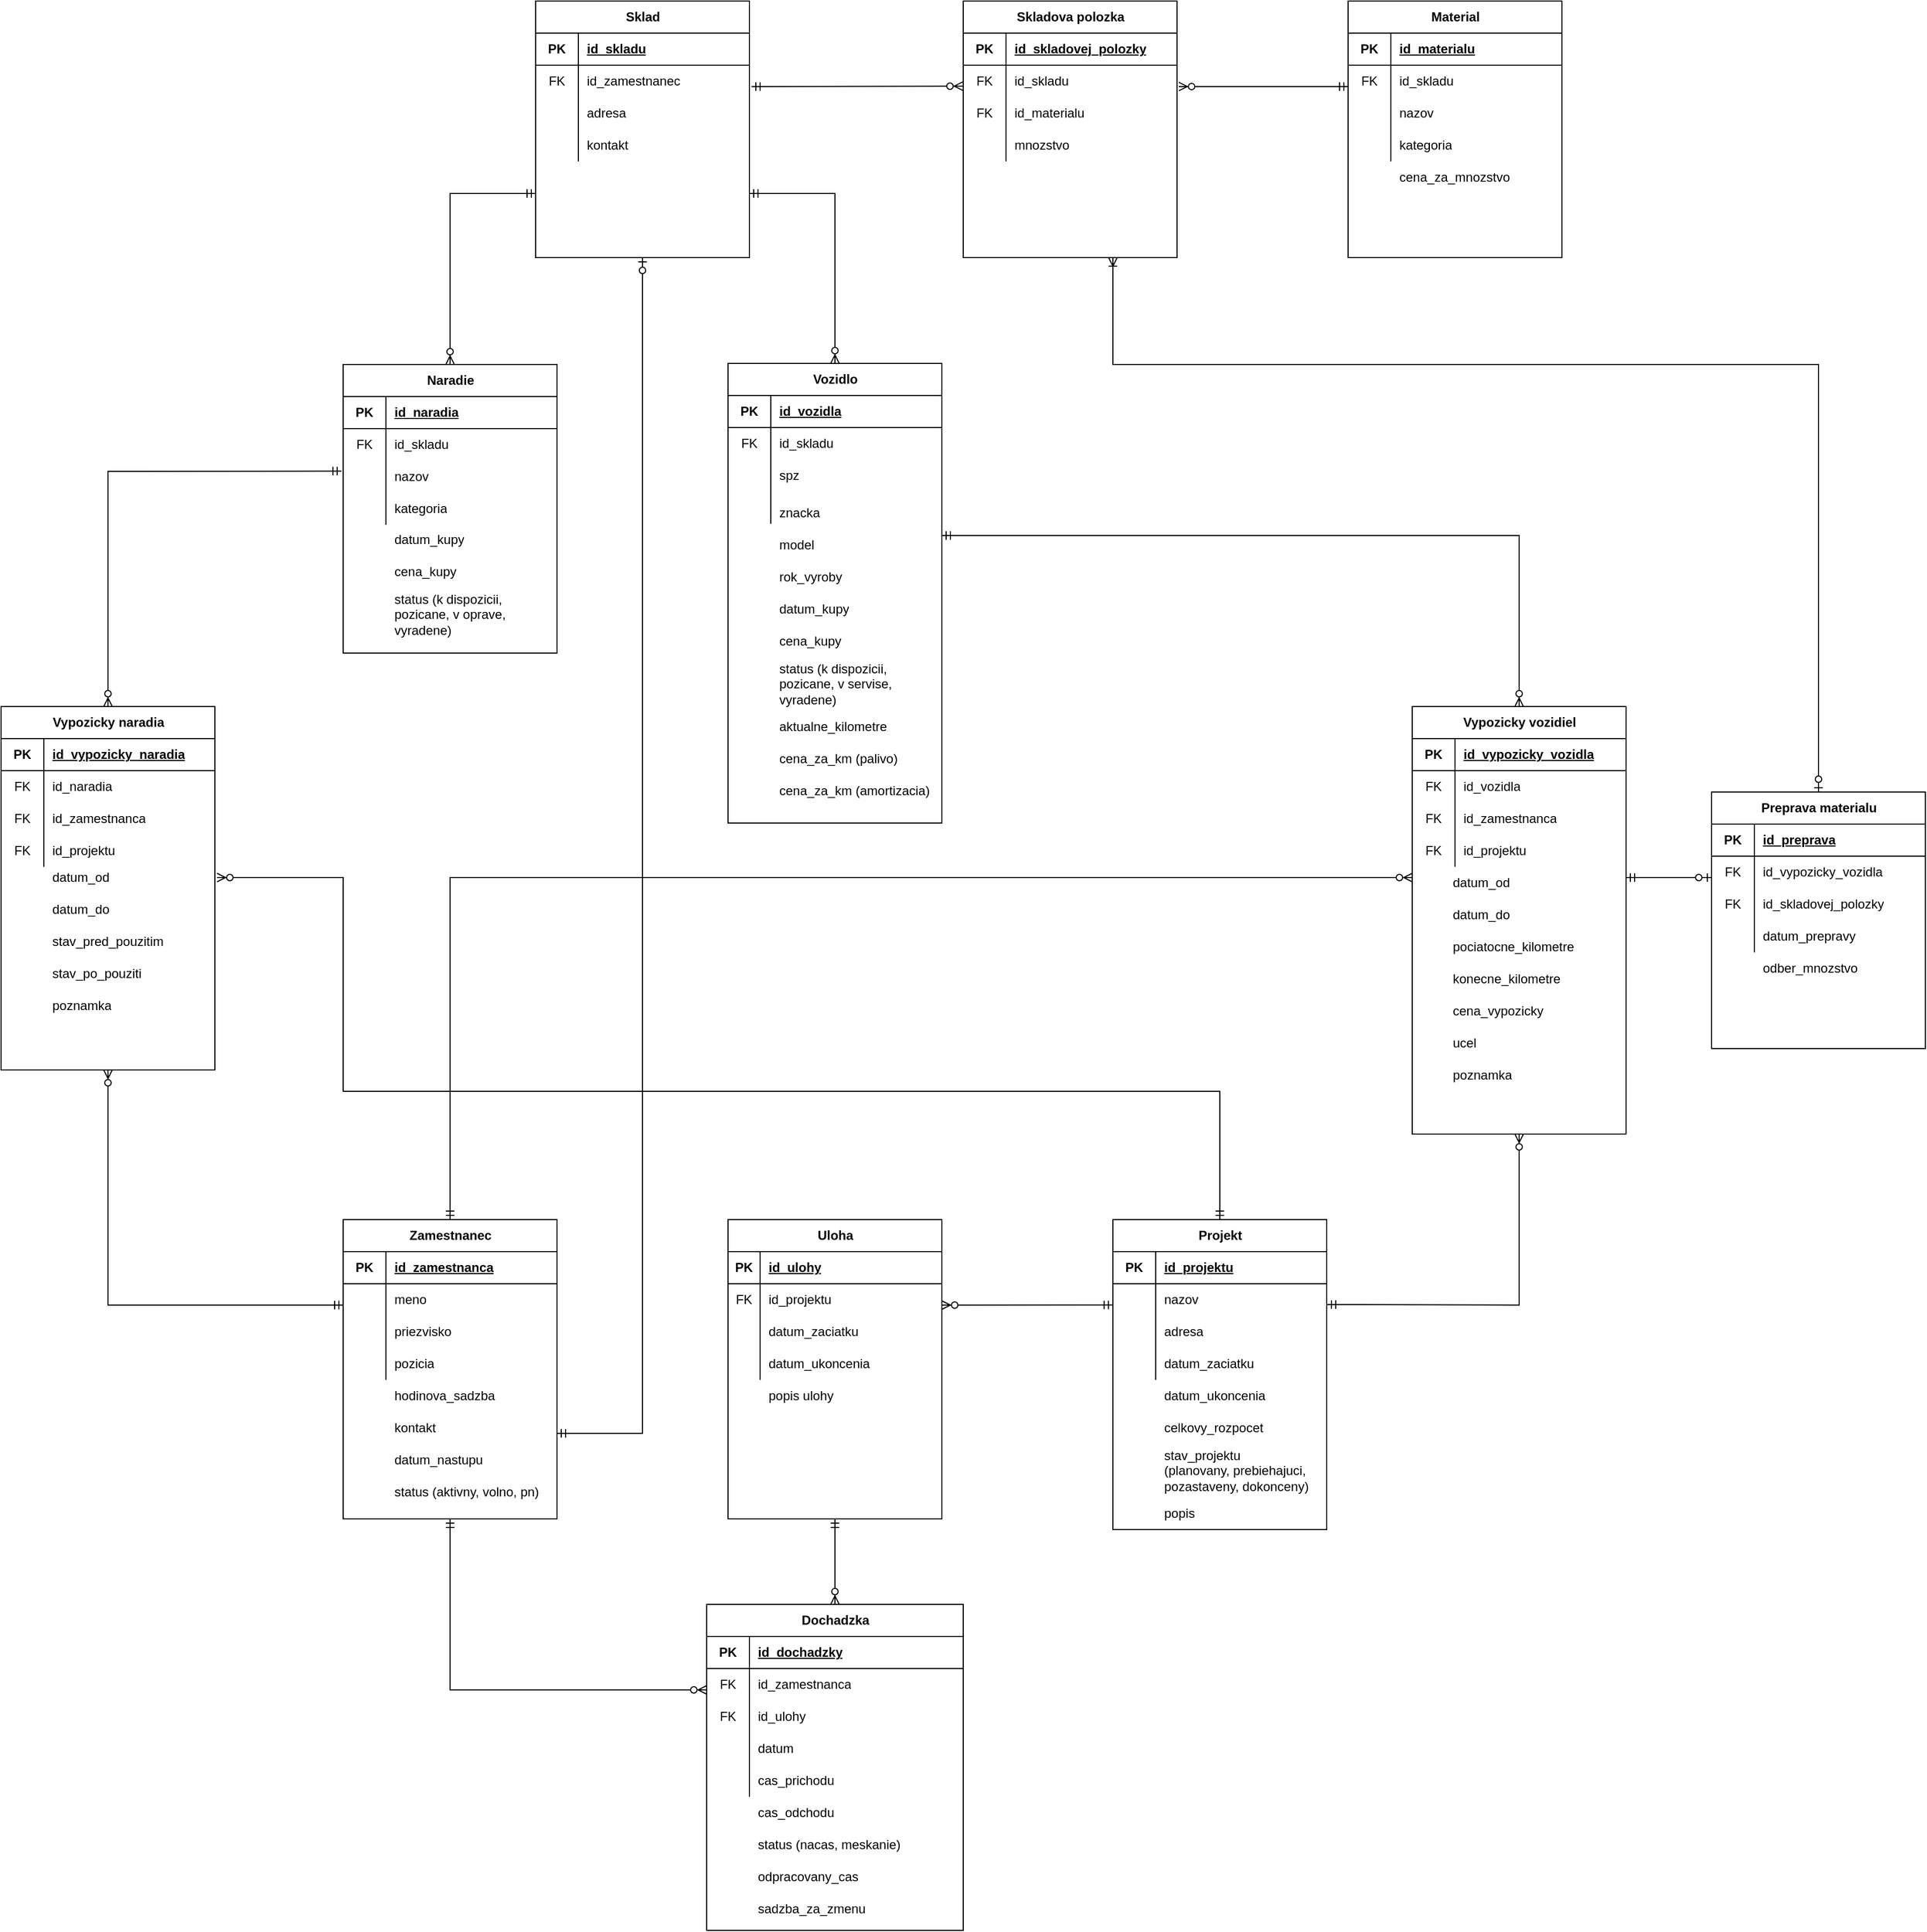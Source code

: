 <mxfile version="26.2.4">
  <diagram name="Page-1" id="2a216829-ef6e-dabb-86c1-c78162f3ba2b">
    <mxGraphModel dx="4277" dy="2857" grid="1" gridSize="10" guides="1" tooltips="1" connect="1" arrows="1" fold="1" page="1" pageScale="1" pageWidth="850" pageHeight="1100" background="none" math="0" shadow="0">
      <root>
        <mxCell id="0" />
        <mxCell id="1" parent="0" />
        <mxCell id="stontRHDnFcF5iVTPhwj-18" value="Zamestnanec" style="shape=table;startSize=30;container=1;collapsible=1;childLayout=tableLayout;fixedRows=1;rowLines=0;fontStyle=1;align=center;resizeLast=1;html=1;fontFamily=Helvetica;fontSize=12;" parent="1" vertex="1">
          <mxGeometry x="680" y="800" width="200" height="280" as="geometry">
            <mxRectangle x="200" y="320" width="110" height="30" as="alternateBounds" />
          </mxGeometry>
        </mxCell>
        <mxCell id="stontRHDnFcF5iVTPhwj-19" value="" style="shape=tableRow;horizontal=0;startSize=0;swimlaneHead=0;swimlaneBody=0;fillColor=none;collapsible=0;dropTarget=0;points=[[0,0.5],[1,0.5]];portConstraint=eastwest;top=0;left=0;right=0;bottom=1;fontFamily=Helvetica;fontSize=12;" parent="stontRHDnFcF5iVTPhwj-18" vertex="1">
          <mxGeometry y="30" width="200" height="30" as="geometry" />
        </mxCell>
        <mxCell id="stontRHDnFcF5iVTPhwj-20" value="PK" style="shape=partialRectangle;connectable=0;fillColor=none;top=0;left=0;bottom=0;right=0;fontStyle=1;overflow=hidden;whiteSpace=wrap;html=1;fontFamily=Helvetica;fontSize=12;" parent="stontRHDnFcF5iVTPhwj-19" vertex="1">
          <mxGeometry width="40" height="30" as="geometry">
            <mxRectangle width="40" height="30" as="alternateBounds" />
          </mxGeometry>
        </mxCell>
        <mxCell id="stontRHDnFcF5iVTPhwj-21" value="id_zamestnanca" style="shape=partialRectangle;connectable=0;fillColor=none;top=0;left=0;bottom=0;right=0;align=left;spacingLeft=6;fontStyle=5;overflow=hidden;whiteSpace=wrap;html=1;fontFamily=Helvetica;fontSize=12;" parent="stontRHDnFcF5iVTPhwj-19" vertex="1">
          <mxGeometry x="40" width="160" height="30" as="geometry">
            <mxRectangle width="160" height="30" as="alternateBounds" />
          </mxGeometry>
        </mxCell>
        <mxCell id="stontRHDnFcF5iVTPhwj-22" value="" style="shape=tableRow;horizontal=0;startSize=0;swimlaneHead=0;swimlaneBody=0;fillColor=none;collapsible=0;dropTarget=0;points=[[0,0.5],[1,0.5]];portConstraint=eastwest;top=0;left=0;right=0;bottom=0;fontFamily=Helvetica;fontSize=12;" parent="stontRHDnFcF5iVTPhwj-18" vertex="1">
          <mxGeometry y="60" width="200" height="30" as="geometry" />
        </mxCell>
        <mxCell id="stontRHDnFcF5iVTPhwj-23" value="" style="shape=partialRectangle;connectable=0;fillColor=none;top=0;left=0;bottom=0;right=0;editable=1;overflow=hidden;whiteSpace=wrap;html=1;fontFamily=Helvetica;fontSize=12;" parent="stontRHDnFcF5iVTPhwj-22" vertex="1">
          <mxGeometry width="40" height="30" as="geometry">
            <mxRectangle width="40" height="30" as="alternateBounds" />
          </mxGeometry>
        </mxCell>
        <mxCell id="stontRHDnFcF5iVTPhwj-24" value="meno" style="shape=partialRectangle;connectable=0;fillColor=none;top=0;left=0;bottom=0;right=0;align=left;spacingLeft=6;overflow=hidden;whiteSpace=wrap;html=1;fontFamily=Helvetica;fontSize=12;" parent="stontRHDnFcF5iVTPhwj-22" vertex="1">
          <mxGeometry x="40" width="160" height="30" as="geometry">
            <mxRectangle width="160" height="30" as="alternateBounds" />
          </mxGeometry>
        </mxCell>
        <mxCell id="stontRHDnFcF5iVTPhwj-25" value="" style="shape=tableRow;horizontal=0;startSize=0;swimlaneHead=0;swimlaneBody=0;fillColor=none;collapsible=0;dropTarget=0;points=[[0,0.5],[1,0.5]];portConstraint=eastwest;top=0;left=0;right=0;bottom=0;fontFamily=Helvetica;fontSize=12;" parent="stontRHDnFcF5iVTPhwj-18" vertex="1">
          <mxGeometry y="90" width="200" height="30" as="geometry" />
        </mxCell>
        <mxCell id="stontRHDnFcF5iVTPhwj-26" value="" style="shape=partialRectangle;connectable=0;fillColor=none;top=0;left=0;bottom=0;right=0;editable=1;overflow=hidden;whiteSpace=wrap;html=1;fontFamily=Helvetica;fontSize=12;" parent="stontRHDnFcF5iVTPhwj-25" vertex="1">
          <mxGeometry width="40" height="30" as="geometry">
            <mxRectangle width="40" height="30" as="alternateBounds" />
          </mxGeometry>
        </mxCell>
        <mxCell id="stontRHDnFcF5iVTPhwj-27" value="priezvisko" style="shape=partialRectangle;connectable=0;fillColor=none;top=0;left=0;bottom=0;right=0;align=left;spacingLeft=6;overflow=hidden;whiteSpace=wrap;html=1;fontFamily=Helvetica;fontSize=12;" parent="stontRHDnFcF5iVTPhwj-25" vertex="1">
          <mxGeometry x="40" width="160" height="30" as="geometry">
            <mxRectangle width="160" height="30" as="alternateBounds" />
          </mxGeometry>
        </mxCell>
        <mxCell id="stontRHDnFcF5iVTPhwj-28" value="" style="shape=tableRow;horizontal=0;startSize=0;swimlaneHead=0;swimlaneBody=0;fillColor=none;collapsible=0;dropTarget=0;points=[[0,0.5],[1,0.5]];portConstraint=eastwest;top=0;left=0;right=0;bottom=0;fontFamily=Helvetica;fontSize=12;" parent="stontRHDnFcF5iVTPhwj-18" vertex="1">
          <mxGeometry y="120" width="200" height="30" as="geometry" />
        </mxCell>
        <mxCell id="stontRHDnFcF5iVTPhwj-29" value="" style="shape=partialRectangle;connectable=0;fillColor=none;top=0;left=0;bottom=0;right=0;editable=1;overflow=hidden;whiteSpace=wrap;html=1;fontFamily=Helvetica;fontSize=12;" parent="stontRHDnFcF5iVTPhwj-28" vertex="1">
          <mxGeometry width="40" height="30" as="geometry">
            <mxRectangle width="40" height="30" as="alternateBounds" />
          </mxGeometry>
        </mxCell>
        <mxCell id="stontRHDnFcF5iVTPhwj-30" value="pozicia" style="shape=partialRectangle;connectable=0;fillColor=none;top=0;left=0;bottom=0;right=0;align=left;spacingLeft=6;overflow=hidden;whiteSpace=wrap;html=1;fontFamily=Helvetica;fontSize=12;" parent="stontRHDnFcF5iVTPhwj-28" vertex="1">
          <mxGeometry x="40" width="160" height="30" as="geometry">
            <mxRectangle width="160" height="30" as="alternateBounds" />
          </mxGeometry>
        </mxCell>
        <mxCell id="stontRHDnFcF5iVTPhwj-81" value="hodinova_sadzba" style="shape=partialRectangle;connectable=0;fillColor=none;top=0;left=0;bottom=0;right=0;align=left;spacingLeft=6;overflow=hidden;whiteSpace=wrap;html=1;fontFamily=Helvetica;fontSize=12;" parent="1" vertex="1">
          <mxGeometry x="720" y="950" width="160" height="30" as="geometry">
            <mxRectangle width="160" height="30" as="alternateBounds" />
          </mxGeometry>
        </mxCell>
        <mxCell id="stontRHDnFcF5iVTPhwj-82" value="kontakt" style="shape=partialRectangle;connectable=0;fillColor=none;top=0;left=0;bottom=0;right=0;align=left;spacingLeft=6;overflow=hidden;whiteSpace=wrap;html=1;fontFamily=Helvetica;fontSize=12;" parent="1" vertex="1">
          <mxGeometry x="720" y="980" width="160" height="30" as="geometry">
            <mxRectangle width="160" height="30" as="alternateBounds" />
          </mxGeometry>
        </mxCell>
        <mxCell id="stontRHDnFcF5iVTPhwj-83" value="Dochadzka" style="shape=table;startSize=30;container=1;collapsible=1;childLayout=tableLayout;fixedRows=1;rowLines=0;fontStyle=1;align=center;resizeLast=1;html=1;fontFamily=Helvetica;fontSize=12;" parent="1" vertex="1">
          <mxGeometry x="1020" y="1160" width="240" height="305" as="geometry">
            <mxRectangle x="200" y="320" width="110" height="30" as="alternateBounds" />
          </mxGeometry>
        </mxCell>
        <mxCell id="stontRHDnFcF5iVTPhwj-84" value="" style="shape=tableRow;horizontal=0;startSize=0;swimlaneHead=0;swimlaneBody=0;fillColor=none;collapsible=0;dropTarget=0;points=[[0,0.5],[1,0.5]];portConstraint=eastwest;top=0;left=0;right=0;bottom=1;fontFamily=Helvetica;fontSize=12;" parent="stontRHDnFcF5iVTPhwj-83" vertex="1">
          <mxGeometry y="30" width="240" height="30" as="geometry" />
        </mxCell>
        <mxCell id="stontRHDnFcF5iVTPhwj-85" value="PK" style="shape=partialRectangle;connectable=0;fillColor=none;top=0;left=0;bottom=0;right=0;fontStyle=1;overflow=hidden;whiteSpace=wrap;html=1;fontFamily=Helvetica;fontSize=12;" parent="stontRHDnFcF5iVTPhwj-84" vertex="1">
          <mxGeometry width="40" height="30" as="geometry">
            <mxRectangle width="40" height="30" as="alternateBounds" />
          </mxGeometry>
        </mxCell>
        <mxCell id="stontRHDnFcF5iVTPhwj-86" value="id_dochadzky" style="shape=partialRectangle;connectable=0;fillColor=none;top=0;left=0;bottom=0;right=0;align=left;spacingLeft=6;fontStyle=5;overflow=hidden;whiteSpace=wrap;html=1;fontFamily=Helvetica;fontSize=12;" parent="stontRHDnFcF5iVTPhwj-84" vertex="1">
          <mxGeometry x="40" width="200" height="30" as="geometry">
            <mxRectangle width="200" height="30" as="alternateBounds" />
          </mxGeometry>
        </mxCell>
        <mxCell id="stontRHDnFcF5iVTPhwj-272" value="" style="shape=tableRow;horizontal=0;startSize=0;swimlaneHead=0;swimlaneBody=0;fillColor=none;collapsible=0;dropTarget=0;points=[[0,0.5],[1,0.5]];portConstraint=eastwest;top=0;left=0;right=0;bottom=0;fontFamily=Helvetica;fontSize=12;" parent="stontRHDnFcF5iVTPhwj-83" vertex="1">
          <mxGeometry y="60" width="240" height="30" as="geometry" />
        </mxCell>
        <mxCell id="stontRHDnFcF5iVTPhwj-273" value="FK" style="shape=partialRectangle;connectable=0;fillColor=none;top=0;left=0;bottom=0;right=0;editable=1;overflow=hidden;whiteSpace=wrap;html=1;fontFamily=Helvetica;fontSize=12;" parent="stontRHDnFcF5iVTPhwj-272" vertex="1">
          <mxGeometry width="40" height="30" as="geometry">
            <mxRectangle width="40" height="30" as="alternateBounds" />
          </mxGeometry>
        </mxCell>
        <mxCell id="stontRHDnFcF5iVTPhwj-274" value="id_zamestnanca" style="shape=partialRectangle;connectable=0;fillColor=none;top=0;left=0;bottom=0;right=0;align=left;spacingLeft=6;overflow=hidden;whiteSpace=wrap;html=1;fontFamily=Helvetica;fontSize=12;" parent="stontRHDnFcF5iVTPhwj-272" vertex="1">
          <mxGeometry x="40" width="200" height="30" as="geometry">
            <mxRectangle width="200" height="30" as="alternateBounds" />
          </mxGeometry>
        </mxCell>
        <mxCell id="stontRHDnFcF5iVTPhwj-87" value="" style="shape=tableRow;horizontal=0;startSize=0;swimlaneHead=0;swimlaneBody=0;fillColor=none;collapsible=0;dropTarget=0;points=[[0,0.5],[1,0.5]];portConstraint=eastwest;top=0;left=0;right=0;bottom=0;fontFamily=Helvetica;fontSize=12;" parent="stontRHDnFcF5iVTPhwj-83" vertex="1">
          <mxGeometry y="90" width="240" height="30" as="geometry" />
        </mxCell>
        <mxCell id="stontRHDnFcF5iVTPhwj-88" value="FK" style="shape=partialRectangle;connectable=0;fillColor=none;top=0;left=0;bottom=0;right=0;editable=1;overflow=hidden;whiteSpace=wrap;html=1;fontFamily=Helvetica;fontSize=12;" parent="stontRHDnFcF5iVTPhwj-87" vertex="1">
          <mxGeometry width="40" height="30" as="geometry">
            <mxRectangle width="40" height="30" as="alternateBounds" />
          </mxGeometry>
        </mxCell>
        <mxCell id="stontRHDnFcF5iVTPhwj-89" value="id_ulohy" style="shape=partialRectangle;connectable=0;fillColor=none;top=0;left=0;bottom=0;right=0;align=left;spacingLeft=6;overflow=hidden;whiteSpace=wrap;html=1;fontFamily=Helvetica;fontSize=12;" parent="stontRHDnFcF5iVTPhwj-87" vertex="1">
          <mxGeometry x="40" width="200" height="30" as="geometry">
            <mxRectangle width="200" height="30" as="alternateBounds" />
          </mxGeometry>
        </mxCell>
        <mxCell id="stontRHDnFcF5iVTPhwj-90" value="" style="shape=tableRow;horizontal=0;startSize=0;swimlaneHead=0;swimlaneBody=0;fillColor=none;collapsible=0;dropTarget=0;points=[[0,0.5],[1,0.5]];portConstraint=eastwest;top=0;left=0;right=0;bottom=0;fontFamily=Helvetica;fontSize=12;" parent="stontRHDnFcF5iVTPhwj-83" vertex="1">
          <mxGeometry y="120" width="240" height="30" as="geometry" />
        </mxCell>
        <mxCell id="stontRHDnFcF5iVTPhwj-91" value="" style="shape=partialRectangle;connectable=0;fillColor=none;top=0;left=0;bottom=0;right=0;editable=1;overflow=hidden;whiteSpace=wrap;html=1;fontFamily=Helvetica;fontSize=12;" parent="stontRHDnFcF5iVTPhwj-90" vertex="1">
          <mxGeometry width="40" height="30" as="geometry">
            <mxRectangle width="40" height="30" as="alternateBounds" />
          </mxGeometry>
        </mxCell>
        <mxCell id="stontRHDnFcF5iVTPhwj-92" value="datum" style="shape=partialRectangle;connectable=0;fillColor=none;top=0;left=0;bottom=0;right=0;align=left;spacingLeft=6;overflow=hidden;whiteSpace=wrap;html=1;fontFamily=Helvetica;fontSize=12;" parent="stontRHDnFcF5iVTPhwj-90" vertex="1">
          <mxGeometry x="40" width="200" height="30" as="geometry">
            <mxRectangle width="200" height="30" as="alternateBounds" />
          </mxGeometry>
        </mxCell>
        <mxCell id="stontRHDnFcF5iVTPhwj-93" value="" style="shape=tableRow;horizontal=0;startSize=0;swimlaneHead=0;swimlaneBody=0;fillColor=none;collapsible=0;dropTarget=0;points=[[0,0.5],[1,0.5]];portConstraint=eastwest;top=0;left=0;right=0;bottom=0;fontFamily=Helvetica;fontSize=12;" parent="stontRHDnFcF5iVTPhwj-83" vertex="1">
          <mxGeometry y="150" width="240" height="30" as="geometry" />
        </mxCell>
        <mxCell id="stontRHDnFcF5iVTPhwj-94" value="" style="shape=partialRectangle;connectable=0;fillColor=none;top=0;left=0;bottom=0;right=0;editable=1;overflow=hidden;whiteSpace=wrap;html=1;fontFamily=Helvetica;fontSize=12;" parent="stontRHDnFcF5iVTPhwj-93" vertex="1">
          <mxGeometry width="40" height="30" as="geometry">
            <mxRectangle width="40" height="30" as="alternateBounds" />
          </mxGeometry>
        </mxCell>
        <mxCell id="stontRHDnFcF5iVTPhwj-95" value="cas_prichodu" style="shape=partialRectangle;connectable=0;fillColor=none;top=0;left=0;bottom=0;right=0;align=left;spacingLeft=6;overflow=hidden;whiteSpace=wrap;html=1;fontFamily=Helvetica;fontSize=12;" parent="stontRHDnFcF5iVTPhwj-93" vertex="1">
          <mxGeometry x="40" width="200" height="30" as="geometry">
            <mxRectangle width="200" height="30" as="alternateBounds" />
          </mxGeometry>
        </mxCell>
        <mxCell id="stontRHDnFcF5iVTPhwj-97" value="cas_odchodu" style="shape=partialRectangle;connectable=0;fillColor=none;top=0;left=0;bottom=0;right=0;align=left;spacingLeft=6;overflow=hidden;whiteSpace=wrap;html=1;fontFamily=Helvetica;fontSize=12;" parent="1" vertex="1">
          <mxGeometry x="1060" y="1340" width="200" height="30" as="geometry">
            <mxRectangle width="160" height="30" as="alternateBounds" />
          </mxGeometry>
        </mxCell>
        <mxCell id="stontRHDnFcF5iVTPhwj-98" value="odpracovany_cas" style="shape=partialRectangle;connectable=0;fillColor=none;top=0;left=0;bottom=0;right=0;align=left;spacingLeft=6;overflow=hidden;whiteSpace=wrap;html=1;fontFamily=Helvetica;fontSize=12;" parent="1" vertex="1">
          <mxGeometry x="1060" y="1400" width="200" height="30" as="geometry">
            <mxRectangle width="160" height="30" as="alternateBounds" />
          </mxGeometry>
        </mxCell>
        <mxCell id="stontRHDnFcF5iVTPhwj-99" value="&lt;font&gt;&lt;font&gt;status&amp;nbsp;&lt;/font&gt;&lt;span style=&quot;background-color: transparent; color: light-dark(rgb(0, 0, 0), rgb(255, 255, 255));&quot;&gt;(nacas, meskanie)&lt;/span&gt;&lt;/font&gt;" style="shape=partialRectangle;connectable=0;fillColor=none;top=0;left=0;bottom=0;right=0;align=left;spacingLeft=6;overflow=hidden;whiteSpace=wrap;html=1;fontFamily=Helvetica;fontSize=12;" parent="1" vertex="1">
          <mxGeometry x="1060" y="1370" width="200" height="30" as="geometry">
            <mxRectangle width="160" height="30" as="alternateBounds" />
          </mxGeometry>
        </mxCell>
        <mxCell id="stontRHDnFcF5iVTPhwj-100" value="Projekt" style="shape=table;startSize=30;container=1;collapsible=1;childLayout=tableLayout;fixedRows=1;rowLines=0;fontStyle=1;align=center;resizeLast=1;html=1;fontFamily=Helvetica;fontSize=12;" parent="1" vertex="1">
          <mxGeometry x="1400" y="800" width="200" height="290" as="geometry">
            <mxRectangle x="200" y="320" width="110" height="30" as="alternateBounds" />
          </mxGeometry>
        </mxCell>
        <mxCell id="stontRHDnFcF5iVTPhwj-101" value="" style="shape=tableRow;horizontal=0;startSize=0;swimlaneHead=0;swimlaneBody=0;fillColor=none;collapsible=0;dropTarget=0;points=[[0,0.5],[1,0.5]];portConstraint=eastwest;top=0;left=0;right=0;bottom=1;fontFamily=Helvetica;fontSize=12;" parent="stontRHDnFcF5iVTPhwj-100" vertex="1">
          <mxGeometry y="30" width="200" height="30" as="geometry" />
        </mxCell>
        <mxCell id="stontRHDnFcF5iVTPhwj-102" value="PK" style="shape=partialRectangle;connectable=0;fillColor=none;top=0;left=0;bottom=0;right=0;fontStyle=1;overflow=hidden;whiteSpace=wrap;html=1;fontFamily=Helvetica;fontSize=12;" parent="stontRHDnFcF5iVTPhwj-101" vertex="1">
          <mxGeometry width="40" height="30" as="geometry">
            <mxRectangle width="40" height="30" as="alternateBounds" />
          </mxGeometry>
        </mxCell>
        <mxCell id="stontRHDnFcF5iVTPhwj-103" value="id_projektu" style="shape=partialRectangle;connectable=0;fillColor=none;top=0;left=0;bottom=0;right=0;align=left;spacingLeft=6;fontStyle=5;overflow=hidden;whiteSpace=wrap;html=1;fontFamily=Helvetica;fontSize=12;" parent="stontRHDnFcF5iVTPhwj-101" vertex="1">
          <mxGeometry x="40" width="160" height="30" as="geometry">
            <mxRectangle width="160" height="30" as="alternateBounds" />
          </mxGeometry>
        </mxCell>
        <mxCell id="stontRHDnFcF5iVTPhwj-104" value="" style="shape=tableRow;horizontal=0;startSize=0;swimlaneHead=0;swimlaneBody=0;fillColor=none;collapsible=0;dropTarget=0;points=[[0,0.5],[1,0.5]];portConstraint=eastwest;top=0;left=0;right=0;bottom=0;fontFamily=Helvetica;fontSize=12;" parent="stontRHDnFcF5iVTPhwj-100" vertex="1">
          <mxGeometry y="60" width="200" height="30" as="geometry" />
        </mxCell>
        <mxCell id="stontRHDnFcF5iVTPhwj-105" value="" style="shape=partialRectangle;connectable=0;fillColor=none;top=0;left=0;bottom=0;right=0;editable=1;overflow=hidden;whiteSpace=wrap;html=1;fontFamily=Helvetica;fontSize=12;" parent="stontRHDnFcF5iVTPhwj-104" vertex="1">
          <mxGeometry width="40" height="30" as="geometry">
            <mxRectangle width="40" height="30" as="alternateBounds" />
          </mxGeometry>
        </mxCell>
        <mxCell id="stontRHDnFcF5iVTPhwj-106" value="nazov" style="shape=partialRectangle;connectable=0;fillColor=none;top=0;left=0;bottom=0;right=0;align=left;spacingLeft=6;overflow=hidden;whiteSpace=wrap;html=1;fontFamily=Helvetica;fontSize=12;" parent="stontRHDnFcF5iVTPhwj-104" vertex="1">
          <mxGeometry x="40" width="160" height="30" as="geometry">
            <mxRectangle width="160" height="30" as="alternateBounds" />
          </mxGeometry>
        </mxCell>
        <mxCell id="stontRHDnFcF5iVTPhwj-107" value="" style="shape=tableRow;horizontal=0;startSize=0;swimlaneHead=0;swimlaneBody=0;fillColor=none;collapsible=0;dropTarget=0;points=[[0,0.5],[1,0.5]];portConstraint=eastwest;top=0;left=0;right=0;bottom=0;fontFamily=Helvetica;fontSize=12;" parent="stontRHDnFcF5iVTPhwj-100" vertex="1">
          <mxGeometry y="90" width="200" height="30" as="geometry" />
        </mxCell>
        <mxCell id="stontRHDnFcF5iVTPhwj-108" value="" style="shape=partialRectangle;connectable=0;fillColor=none;top=0;left=0;bottom=0;right=0;editable=1;overflow=hidden;whiteSpace=wrap;html=1;fontFamily=Helvetica;fontSize=12;" parent="stontRHDnFcF5iVTPhwj-107" vertex="1">
          <mxGeometry width="40" height="30" as="geometry">
            <mxRectangle width="40" height="30" as="alternateBounds" />
          </mxGeometry>
        </mxCell>
        <mxCell id="stontRHDnFcF5iVTPhwj-109" value="adresa" style="shape=partialRectangle;connectable=0;fillColor=none;top=0;left=0;bottom=0;right=0;align=left;spacingLeft=6;overflow=hidden;whiteSpace=wrap;html=1;fontFamily=Helvetica;fontSize=12;" parent="stontRHDnFcF5iVTPhwj-107" vertex="1">
          <mxGeometry x="40" width="160" height="30" as="geometry">
            <mxRectangle width="160" height="30" as="alternateBounds" />
          </mxGeometry>
        </mxCell>
        <mxCell id="stontRHDnFcF5iVTPhwj-110" value="" style="shape=tableRow;horizontal=0;startSize=0;swimlaneHead=0;swimlaneBody=0;fillColor=none;collapsible=0;dropTarget=0;points=[[0,0.5],[1,0.5]];portConstraint=eastwest;top=0;left=0;right=0;bottom=0;fontFamily=Helvetica;fontSize=12;" parent="stontRHDnFcF5iVTPhwj-100" vertex="1">
          <mxGeometry y="120" width="200" height="30" as="geometry" />
        </mxCell>
        <mxCell id="stontRHDnFcF5iVTPhwj-111" value="" style="shape=partialRectangle;connectable=0;fillColor=none;top=0;left=0;bottom=0;right=0;editable=1;overflow=hidden;whiteSpace=wrap;html=1;fontFamily=Helvetica;fontSize=12;" parent="stontRHDnFcF5iVTPhwj-110" vertex="1">
          <mxGeometry width="40" height="30" as="geometry">
            <mxRectangle width="40" height="30" as="alternateBounds" />
          </mxGeometry>
        </mxCell>
        <mxCell id="stontRHDnFcF5iVTPhwj-112" value="datum_zaciatku" style="shape=partialRectangle;connectable=0;fillColor=none;top=0;left=0;bottom=0;right=0;align=left;spacingLeft=6;overflow=hidden;whiteSpace=wrap;html=1;fontFamily=Helvetica;fontSize=12;" parent="stontRHDnFcF5iVTPhwj-110" vertex="1">
          <mxGeometry x="40" width="160" height="30" as="geometry">
            <mxRectangle width="160" height="30" as="alternateBounds" />
          </mxGeometry>
        </mxCell>
        <mxCell id="stontRHDnFcF5iVTPhwj-114" value="datum_ukoncenia" style="shape=partialRectangle;connectable=0;fillColor=none;top=0;left=0;bottom=0;right=0;align=left;spacingLeft=6;overflow=hidden;whiteSpace=wrap;html=1;fontFamily=Helvetica;fontSize=12;" parent="1" vertex="1">
          <mxGeometry x="1440" y="950" width="200" height="30" as="geometry">
            <mxRectangle width="160" height="30" as="alternateBounds" />
          </mxGeometry>
        </mxCell>
        <mxCell id="stontRHDnFcF5iVTPhwj-115" value="stav_projektu&lt;div&gt;(planovany, prebiehajuci, pozastaveny, dokonceny)&lt;/div&gt;" style="shape=partialRectangle;connectable=0;fillColor=none;top=0;left=0;bottom=0;right=0;align=left;spacingLeft=6;overflow=hidden;whiteSpace=wrap;html=1;fontFamily=Helvetica;fontSize=12;" parent="1" vertex="1">
          <mxGeometry x="1440" y="1010" width="200" height="50" as="geometry">
            <mxRectangle width="160" height="30" as="alternateBounds" />
          </mxGeometry>
        </mxCell>
        <mxCell id="stontRHDnFcF5iVTPhwj-124" value="celkovy_rozpocet" style="shape=partialRectangle;connectable=0;fillColor=none;top=0;left=0;bottom=0;right=0;align=left;spacingLeft=6;overflow=hidden;whiteSpace=wrap;html=1;fontFamily=Helvetica;fontSize=12;" parent="1" vertex="1">
          <mxGeometry x="1440" y="980" width="200" height="30" as="geometry">
            <mxRectangle width="160" height="30" as="alternateBounds" />
          </mxGeometry>
        </mxCell>
        <mxCell id="stontRHDnFcF5iVTPhwj-141" value="Vypozicky naradia" style="shape=table;startSize=30;container=1;collapsible=1;childLayout=tableLayout;fixedRows=1;rowLines=0;fontStyle=1;align=center;resizeLast=1;html=1;fontFamily=Helvetica;fontSize=12;" parent="1" vertex="1">
          <mxGeometry x="360" y="320" width="200" height="340" as="geometry">
            <mxRectangle x="200" y="320" width="110" height="30" as="alternateBounds" />
          </mxGeometry>
        </mxCell>
        <mxCell id="stontRHDnFcF5iVTPhwj-142" value="" style="shape=tableRow;horizontal=0;startSize=0;swimlaneHead=0;swimlaneBody=0;fillColor=none;collapsible=0;dropTarget=0;points=[[0,0.5],[1,0.5]];portConstraint=eastwest;top=0;left=0;right=0;bottom=1;fontFamily=Helvetica;fontSize=12;" parent="stontRHDnFcF5iVTPhwj-141" vertex="1">
          <mxGeometry y="30" width="200" height="30" as="geometry" />
        </mxCell>
        <mxCell id="stontRHDnFcF5iVTPhwj-143" value="PK" style="shape=partialRectangle;connectable=0;fillColor=none;top=0;left=0;bottom=0;right=0;fontStyle=1;overflow=hidden;whiteSpace=wrap;html=1;fontFamily=Helvetica;fontSize=12;" parent="stontRHDnFcF5iVTPhwj-142" vertex="1">
          <mxGeometry width="40" height="30" as="geometry">
            <mxRectangle width="40" height="30" as="alternateBounds" />
          </mxGeometry>
        </mxCell>
        <mxCell id="stontRHDnFcF5iVTPhwj-144" value="id_vypozicky_naradia" style="shape=partialRectangle;connectable=0;fillColor=none;top=0;left=0;bottom=0;right=0;align=left;spacingLeft=6;fontStyle=5;overflow=hidden;whiteSpace=wrap;html=1;fontFamily=Helvetica;fontSize=12;" parent="stontRHDnFcF5iVTPhwj-142" vertex="1">
          <mxGeometry x="40" width="160" height="30" as="geometry">
            <mxRectangle width="160" height="30" as="alternateBounds" />
          </mxGeometry>
        </mxCell>
        <mxCell id="stontRHDnFcF5iVTPhwj-145" value="" style="shape=tableRow;horizontal=0;startSize=0;swimlaneHead=0;swimlaneBody=0;fillColor=none;collapsible=0;dropTarget=0;points=[[0,0.5],[1,0.5]];portConstraint=eastwest;top=0;left=0;right=0;bottom=0;fontFamily=Helvetica;fontSize=12;" parent="stontRHDnFcF5iVTPhwj-141" vertex="1">
          <mxGeometry y="60" width="200" height="30" as="geometry" />
        </mxCell>
        <mxCell id="stontRHDnFcF5iVTPhwj-146" value="FK" style="shape=partialRectangle;connectable=0;fillColor=none;top=0;left=0;bottom=0;right=0;editable=1;overflow=hidden;whiteSpace=wrap;html=1;fontFamily=Helvetica;fontSize=12;" parent="stontRHDnFcF5iVTPhwj-145" vertex="1">
          <mxGeometry width="40" height="30" as="geometry">
            <mxRectangle width="40" height="30" as="alternateBounds" />
          </mxGeometry>
        </mxCell>
        <mxCell id="stontRHDnFcF5iVTPhwj-147" value="&lt;font&gt;id_naradia&lt;/font&gt;" style="shape=partialRectangle;connectable=0;fillColor=none;top=0;left=0;bottom=0;right=0;align=left;spacingLeft=6;overflow=hidden;whiteSpace=wrap;html=1;fontFamily=Helvetica;fontSize=12;" parent="stontRHDnFcF5iVTPhwj-145" vertex="1">
          <mxGeometry x="40" width="160" height="30" as="geometry">
            <mxRectangle width="160" height="30" as="alternateBounds" />
          </mxGeometry>
        </mxCell>
        <mxCell id="stontRHDnFcF5iVTPhwj-148" value="" style="shape=tableRow;horizontal=0;startSize=0;swimlaneHead=0;swimlaneBody=0;fillColor=none;collapsible=0;dropTarget=0;points=[[0,0.5],[1,0.5]];portConstraint=eastwest;top=0;left=0;right=0;bottom=0;fontFamily=Helvetica;fontSize=12;" parent="stontRHDnFcF5iVTPhwj-141" vertex="1">
          <mxGeometry y="90" width="200" height="30" as="geometry" />
        </mxCell>
        <mxCell id="stontRHDnFcF5iVTPhwj-149" value="FK" style="shape=partialRectangle;connectable=0;fillColor=none;top=0;left=0;bottom=0;right=0;editable=1;overflow=hidden;whiteSpace=wrap;html=1;fontFamily=Helvetica;fontSize=12;" parent="stontRHDnFcF5iVTPhwj-148" vertex="1">
          <mxGeometry width="40" height="30" as="geometry">
            <mxRectangle width="40" height="30" as="alternateBounds" />
          </mxGeometry>
        </mxCell>
        <mxCell id="stontRHDnFcF5iVTPhwj-150" value="id_zamestnanca" style="shape=partialRectangle;connectable=0;fillColor=none;top=0;left=0;bottom=0;right=0;align=left;spacingLeft=6;overflow=hidden;whiteSpace=wrap;html=1;fontFamily=Helvetica;fontSize=12;" parent="stontRHDnFcF5iVTPhwj-148" vertex="1">
          <mxGeometry x="40" width="160" height="30" as="geometry">
            <mxRectangle width="160" height="30" as="alternateBounds" />
          </mxGeometry>
        </mxCell>
        <mxCell id="stontRHDnFcF5iVTPhwj-151" value="" style="shape=tableRow;horizontal=0;startSize=0;swimlaneHead=0;swimlaneBody=0;fillColor=none;collapsible=0;dropTarget=0;points=[[0,0.5],[1,0.5]];portConstraint=eastwest;top=0;left=0;right=0;bottom=0;fontFamily=Helvetica;fontSize=12;" parent="stontRHDnFcF5iVTPhwj-141" vertex="1">
          <mxGeometry y="120" width="200" height="30" as="geometry" />
        </mxCell>
        <mxCell id="stontRHDnFcF5iVTPhwj-152" value="FK" style="shape=partialRectangle;connectable=0;fillColor=none;top=0;left=0;bottom=0;right=0;editable=1;overflow=hidden;whiteSpace=wrap;html=1;fontFamily=Helvetica;fontSize=12;" parent="stontRHDnFcF5iVTPhwj-151" vertex="1">
          <mxGeometry width="40" height="30" as="geometry">
            <mxRectangle width="40" height="30" as="alternateBounds" />
          </mxGeometry>
        </mxCell>
        <mxCell id="stontRHDnFcF5iVTPhwj-153" value="id_projektu" style="shape=partialRectangle;connectable=0;fillColor=none;top=0;left=0;bottom=0;right=0;align=left;spacingLeft=6;overflow=hidden;whiteSpace=wrap;html=1;fontFamily=Helvetica;fontSize=12;" parent="stontRHDnFcF5iVTPhwj-151" vertex="1">
          <mxGeometry x="40" width="160" height="30" as="geometry">
            <mxRectangle width="160" height="30" as="alternateBounds" />
          </mxGeometry>
        </mxCell>
        <mxCell id="stontRHDnFcF5iVTPhwj-155" value="datum_do" style="shape=partialRectangle;connectable=0;fillColor=none;top=0;left=0;bottom=0;right=0;align=left;spacingLeft=6;overflow=hidden;whiteSpace=wrap;html=1;fontFamily=Helvetica;fontSize=12;" parent="1" vertex="1">
          <mxGeometry x="400" y="495" width="160" height="30" as="geometry">
            <mxRectangle width="160" height="30" as="alternateBounds" />
          </mxGeometry>
        </mxCell>
        <mxCell id="stontRHDnFcF5iVTPhwj-195" value="Sklad" style="shape=table;startSize=30;container=1;collapsible=1;childLayout=tableLayout;fixedRows=1;rowLines=0;fontStyle=1;align=center;resizeLast=1;html=1;fontFamily=Helvetica;fontSize=12;" parent="1" vertex="1">
          <mxGeometry x="860" y="-340" width="200" height="240" as="geometry">
            <mxRectangle x="200" y="320" width="110" height="30" as="alternateBounds" />
          </mxGeometry>
        </mxCell>
        <mxCell id="stontRHDnFcF5iVTPhwj-196" value="" style="shape=tableRow;horizontal=0;startSize=0;swimlaneHead=0;swimlaneBody=0;fillColor=none;collapsible=0;dropTarget=0;points=[[0,0.5],[1,0.5]];portConstraint=eastwest;top=0;left=0;right=0;bottom=1;fontFamily=Helvetica;fontSize=12;" parent="stontRHDnFcF5iVTPhwj-195" vertex="1">
          <mxGeometry y="30" width="200" height="30" as="geometry" />
        </mxCell>
        <mxCell id="stontRHDnFcF5iVTPhwj-197" value="PK" style="shape=partialRectangle;connectable=0;fillColor=none;top=0;left=0;bottom=0;right=0;fontStyle=1;overflow=hidden;whiteSpace=wrap;html=1;fontFamily=Helvetica;fontSize=12;" parent="stontRHDnFcF5iVTPhwj-196" vertex="1">
          <mxGeometry width="40" height="30" as="geometry">
            <mxRectangle width="40" height="30" as="alternateBounds" />
          </mxGeometry>
        </mxCell>
        <mxCell id="stontRHDnFcF5iVTPhwj-198" value="id_skladu" style="shape=partialRectangle;connectable=0;fillColor=none;top=0;left=0;bottom=0;right=0;align=left;spacingLeft=6;fontStyle=5;overflow=hidden;whiteSpace=wrap;html=1;fontFamily=Helvetica;fontSize=12;" parent="stontRHDnFcF5iVTPhwj-196" vertex="1">
          <mxGeometry x="40" width="160" height="30" as="geometry">
            <mxRectangle width="160" height="30" as="alternateBounds" />
          </mxGeometry>
        </mxCell>
        <mxCell id="stontRHDnFcF5iVTPhwj-199" value="" style="shape=tableRow;horizontal=0;startSize=0;swimlaneHead=0;swimlaneBody=0;fillColor=none;collapsible=0;dropTarget=0;points=[[0,0.5],[1,0.5]];portConstraint=eastwest;top=0;left=0;right=0;bottom=0;fontFamily=Helvetica;fontSize=12;" parent="stontRHDnFcF5iVTPhwj-195" vertex="1">
          <mxGeometry y="60" width="200" height="30" as="geometry" />
        </mxCell>
        <mxCell id="stontRHDnFcF5iVTPhwj-200" value="FK" style="shape=partialRectangle;connectable=0;fillColor=none;top=0;left=0;bottom=0;right=0;editable=1;overflow=hidden;whiteSpace=wrap;html=1;fontFamily=Helvetica;fontSize=12;" parent="stontRHDnFcF5iVTPhwj-199" vertex="1">
          <mxGeometry width="40" height="30" as="geometry">
            <mxRectangle width="40" height="30" as="alternateBounds" />
          </mxGeometry>
        </mxCell>
        <mxCell id="stontRHDnFcF5iVTPhwj-201" value="id_zamestnanec" style="shape=partialRectangle;connectable=0;fillColor=none;top=0;left=0;bottom=0;right=0;align=left;spacingLeft=6;overflow=hidden;whiteSpace=wrap;html=1;fontFamily=Helvetica;fontSize=12;" parent="stontRHDnFcF5iVTPhwj-199" vertex="1">
          <mxGeometry x="40" width="160" height="30" as="geometry">
            <mxRectangle width="160" height="30" as="alternateBounds" />
          </mxGeometry>
        </mxCell>
        <mxCell id="stontRHDnFcF5iVTPhwj-202" value="" style="shape=tableRow;horizontal=0;startSize=0;swimlaneHead=0;swimlaneBody=0;fillColor=none;collapsible=0;dropTarget=0;points=[[0,0.5],[1,0.5]];portConstraint=eastwest;top=0;left=0;right=0;bottom=0;fontFamily=Helvetica;fontSize=12;" parent="stontRHDnFcF5iVTPhwj-195" vertex="1">
          <mxGeometry y="90" width="200" height="30" as="geometry" />
        </mxCell>
        <mxCell id="stontRHDnFcF5iVTPhwj-203" value="" style="shape=partialRectangle;connectable=0;fillColor=none;top=0;left=0;bottom=0;right=0;editable=1;overflow=hidden;whiteSpace=wrap;html=1;fontFamily=Helvetica;fontSize=12;" parent="stontRHDnFcF5iVTPhwj-202" vertex="1">
          <mxGeometry width="40" height="30" as="geometry">
            <mxRectangle width="40" height="30" as="alternateBounds" />
          </mxGeometry>
        </mxCell>
        <mxCell id="stontRHDnFcF5iVTPhwj-204" value="adresa" style="shape=partialRectangle;connectable=0;fillColor=none;top=0;left=0;bottom=0;right=0;align=left;spacingLeft=6;overflow=hidden;whiteSpace=wrap;html=1;fontFamily=Helvetica;fontSize=12;" parent="stontRHDnFcF5iVTPhwj-202" vertex="1">
          <mxGeometry x="40" width="160" height="30" as="geometry">
            <mxRectangle width="160" height="30" as="alternateBounds" />
          </mxGeometry>
        </mxCell>
        <mxCell id="stontRHDnFcF5iVTPhwj-205" value="" style="shape=tableRow;horizontal=0;startSize=0;swimlaneHead=0;swimlaneBody=0;fillColor=none;collapsible=0;dropTarget=0;points=[[0,0.5],[1,0.5]];portConstraint=eastwest;top=0;left=0;right=0;bottom=0;fontFamily=Helvetica;fontSize=12;" parent="stontRHDnFcF5iVTPhwj-195" vertex="1">
          <mxGeometry y="120" width="200" height="30" as="geometry" />
        </mxCell>
        <mxCell id="stontRHDnFcF5iVTPhwj-206" value="" style="shape=partialRectangle;connectable=0;fillColor=none;top=0;left=0;bottom=0;right=0;editable=1;overflow=hidden;whiteSpace=wrap;html=1;fontFamily=Helvetica;fontSize=12;" parent="stontRHDnFcF5iVTPhwj-205" vertex="1">
          <mxGeometry width="40" height="30" as="geometry">
            <mxRectangle width="40" height="30" as="alternateBounds" />
          </mxGeometry>
        </mxCell>
        <mxCell id="stontRHDnFcF5iVTPhwj-207" value="" style="shape=partialRectangle;connectable=0;fillColor=none;top=0;left=0;bottom=0;right=0;align=left;spacingLeft=6;overflow=hidden;whiteSpace=wrap;html=1;fontFamily=Helvetica;fontSize=12;" parent="stontRHDnFcF5iVTPhwj-205" vertex="1">
          <mxGeometry x="40" width="160" height="30" as="geometry">
            <mxRectangle width="160" height="30" as="alternateBounds" />
          </mxGeometry>
        </mxCell>
        <mxCell id="stontRHDnFcF5iVTPhwj-208" value="kontakt" style="shape=partialRectangle;connectable=0;fillColor=none;top=0;left=0;bottom=0;right=0;align=left;spacingLeft=6;overflow=hidden;whiteSpace=wrap;html=1;fontFamily=Helvetica;fontSize=12;" parent="1" vertex="1">
          <mxGeometry x="900" y="-220" width="160" height="30" as="geometry">
            <mxRectangle width="160" height="30" as="alternateBounds" />
          </mxGeometry>
        </mxCell>
        <mxCell id="stontRHDnFcF5iVTPhwj-243" value="Material" style="shape=table;startSize=30;container=1;collapsible=1;childLayout=tableLayout;fixedRows=1;rowLines=0;fontStyle=1;align=center;resizeLast=1;html=1;fontFamily=Helvetica;fontSize=12;" parent="1" vertex="1">
          <mxGeometry x="1620" y="-340" width="200" height="240" as="geometry">
            <mxRectangle x="200" y="320" width="110" height="30" as="alternateBounds" />
          </mxGeometry>
        </mxCell>
        <mxCell id="stontRHDnFcF5iVTPhwj-244" value="" style="shape=tableRow;horizontal=0;startSize=0;swimlaneHead=0;swimlaneBody=0;fillColor=none;collapsible=0;dropTarget=0;points=[[0,0.5],[1,0.5]];portConstraint=eastwest;top=0;left=0;right=0;bottom=1;fontFamily=Helvetica;fontSize=12;" parent="stontRHDnFcF5iVTPhwj-243" vertex="1">
          <mxGeometry y="30" width="200" height="30" as="geometry" />
        </mxCell>
        <mxCell id="stontRHDnFcF5iVTPhwj-245" value="PK" style="shape=partialRectangle;connectable=0;fillColor=none;top=0;left=0;bottom=0;right=0;fontStyle=1;overflow=hidden;whiteSpace=wrap;html=1;fontFamily=Helvetica;fontSize=12;" parent="stontRHDnFcF5iVTPhwj-244" vertex="1">
          <mxGeometry width="40" height="30" as="geometry">
            <mxRectangle width="40" height="30" as="alternateBounds" />
          </mxGeometry>
        </mxCell>
        <mxCell id="stontRHDnFcF5iVTPhwj-246" value="id_materialu" style="shape=partialRectangle;connectable=0;fillColor=none;top=0;left=0;bottom=0;right=0;align=left;spacingLeft=6;fontStyle=5;overflow=hidden;whiteSpace=wrap;html=1;fontFamily=Helvetica;fontSize=12;" parent="stontRHDnFcF5iVTPhwj-244" vertex="1">
          <mxGeometry x="40" width="160" height="30" as="geometry">
            <mxRectangle width="160" height="30" as="alternateBounds" />
          </mxGeometry>
        </mxCell>
        <mxCell id="stontRHDnFcF5iVTPhwj-247" value="" style="shape=tableRow;horizontal=0;startSize=0;swimlaneHead=0;swimlaneBody=0;fillColor=none;collapsible=0;dropTarget=0;points=[[0,0.5],[1,0.5]];portConstraint=eastwest;top=0;left=0;right=0;bottom=0;fontFamily=Helvetica;fontSize=12;" parent="stontRHDnFcF5iVTPhwj-243" vertex="1">
          <mxGeometry y="60" width="200" height="30" as="geometry" />
        </mxCell>
        <mxCell id="stontRHDnFcF5iVTPhwj-248" value="FK" style="shape=partialRectangle;connectable=0;fillColor=none;top=0;left=0;bottom=0;right=0;editable=1;overflow=hidden;whiteSpace=wrap;html=1;fontFamily=Helvetica;fontSize=12;" parent="stontRHDnFcF5iVTPhwj-247" vertex="1">
          <mxGeometry width="40" height="30" as="geometry">
            <mxRectangle width="40" height="30" as="alternateBounds" />
          </mxGeometry>
        </mxCell>
        <mxCell id="stontRHDnFcF5iVTPhwj-249" value="id_skladu" style="shape=partialRectangle;connectable=0;fillColor=none;top=0;left=0;bottom=0;right=0;align=left;spacingLeft=6;overflow=hidden;whiteSpace=wrap;html=1;fontFamily=Helvetica;fontSize=12;" parent="stontRHDnFcF5iVTPhwj-247" vertex="1">
          <mxGeometry x="40" width="160" height="30" as="geometry">
            <mxRectangle width="160" height="30" as="alternateBounds" />
          </mxGeometry>
        </mxCell>
        <mxCell id="stontRHDnFcF5iVTPhwj-250" value="" style="shape=tableRow;horizontal=0;startSize=0;swimlaneHead=0;swimlaneBody=0;fillColor=none;collapsible=0;dropTarget=0;points=[[0,0.5],[1,0.5]];portConstraint=eastwest;top=0;left=0;right=0;bottom=0;fontFamily=Helvetica;fontSize=12;" parent="stontRHDnFcF5iVTPhwj-243" vertex="1">
          <mxGeometry y="90" width="200" height="30" as="geometry" />
        </mxCell>
        <mxCell id="stontRHDnFcF5iVTPhwj-251" value="" style="shape=partialRectangle;connectable=0;fillColor=none;top=0;left=0;bottom=0;right=0;editable=1;overflow=hidden;whiteSpace=wrap;html=1;fontFamily=Helvetica;fontSize=12;" parent="stontRHDnFcF5iVTPhwj-250" vertex="1">
          <mxGeometry width="40" height="30" as="geometry">
            <mxRectangle width="40" height="30" as="alternateBounds" />
          </mxGeometry>
        </mxCell>
        <mxCell id="stontRHDnFcF5iVTPhwj-252" value="nazov" style="shape=partialRectangle;connectable=0;fillColor=none;top=0;left=0;bottom=0;right=0;align=left;spacingLeft=6;overflow=hidden;whiteSpace=wrap;html=1;fontFamily=Helvetica;fontSize=12;" parent="stontRHDnFcF5iVTPhwj-250" vertex="1">
          <mxGeometry x="40" width="160" height="30" as="geometry">
            <mxRectangle width="160" height="30" as="alternateBounds" />
          </mxGeometry>
        </mxCell>
        <mxCell id="stontRHDnFcF5iVTPhwj-253" value="" style="shape=tableRow;horizontal=0;startSize=0;swimlaneHead=0;swimlaneBody=0;fillColor=none;collapsible=0;dropTarget=0;points=[[0,0.5],[1,0.5]];portConstraint=eastwest;top=0;left=0;right=0;bottom=0;fontFamily=Helvetica;fontSize=12;" parent="stontRHDnFcF5iVTPhwj-243" vertex="1">
          <mxGeometry y="120" width="200" height="30" as="geometry" />
        </mxCell>
        <mxCell id="stontRHDnFcF5iVTPhwj-254" value="" style="shape=partialRectangle;connectable=0;fillColor=none;top=0;left=0;bottom=0;right=0;editable=1;overflow=hidden;whiteSpace=wrap;html=1;fontFamily=Helvetica;fontSize=12;" parent="stontRHDnFcF5iVTPhwj-253" vertex="1">
          <mxGeometry width="40" height="30" as="geometry">
            <mxRectangle width="40" height="30" as="alternateBounds" />
          </mxGeometry>
        </mxCell>
        <mxCell id="stontRHDnFcF5iVTPhwj-255" value="" style="shape=partialRectangle;connectable=0;fillColor=none;top=0;left=0;bottom=0;right=0;align=left;spacingLeft=6;overflow=hidden;whiteSpace=wrap;html=1;fontFamily=Helvetica;fontSize=12;" parent="stontRHDnFcF5iVTPhwj-253" vertex="1">
          <mxGeometry x="40" width="160" height="30" as="geometry">
            <mxRectangle width="160" height="30" as="alternateBounds" />
          </mxGeometry>
        </mxCell>
        <mxCell id="stontRHDnFcF5iVTPhwj-258" value="kategoria" style="shape=partialRectangle;connectable=0;fillColor=none;top=0;left=0;bottom=0;right=0;align=left;spacingLeft=6;overflow=hidden;whiteSpace=wrap;html=1;fontFamily=Helvetica;fontSize=12;" parent="1" vertex="1">
          <mxGeometry x="1660" y="-220" width="160" height="30" as="geometry">
            <mxRectangle width="160" height="30" as="alternateBounds" />
          </mxGeometry>
        </mxCell>
        <mxCell id="stontRHDnFcF5iVTPhwj-276" value="datum_nastupu" style="shape=partialRectangle;connectable=0;fillColor=none;top=0;left=0;bottom=0;right=0;align=left;spacingLeft=6;overflow=hidden;whiteSpace=wrap;html=1;fontFamily=Helvetica;fontSize=12;" parent="1" vertex="1">
          <mxGeometry x="720" y="1010" width="160" height="30" as="geometry">
            <mxRectangle width="160" height="30" as="alternateBounds" />
          </mxGeometry>
        </mxCell>
        <mxCell id="stontRHDnFcF5iVTPhwj-277" value="status (aktivny, volno, pn)" style="shape=partialRectangle;connectable=0;fillColor=none;top=0;left=0;bottom=0;right=0;align=left;spacingLeft=6;overflow=hidden;whiteSpace=wrap;html=1;fontFamily=Helvetica;fontSize=12;" parent="1" vertex="1">
          <mxGeometry x="720" y="1040" width="160" height="30" as="geometry">
            <mxRectangle width="160" height="30" as="alternateBounds" />
          </mxGeometry>
        </mxCell>
        <mxCell id="stontRHDnFcF5iVTPhwj-304" value="Vozidlo" style="shape=table;startSize=30;container=1;collapsible=1;childLayout=tableLayout;fixedRows=1;rowLines=0;fontStyle=1;align=center;resizeLast=1;html=1;fontFamily=Helvetica;fontSize=12;" parent="1" vertex="1">
          <mxGeometry x="1040" y="-1" width="200" height="430" as="geometry">
            <mxRectangle x="200" y="320" width="110" height="30" as="alternateBounds" />
          </mxGeometry>
        </mxCell>
        <mxCell id="stontRHDnFcF5iVTPhwj-305" value="" style="shape=tableRow;horizontal=0;startSize=0;swimlaneHead=0;swimlaneBody=0;fillColor=none;collapsible=0;dropTarget=0;points=[[0,0.5],[1,0.5]];portConstraint=eastwest;top=0;left=0;right=0;bottom=1;fontFamily=Helvetica;fontSize=12;" parent="stontRHDnFcF5iVTPhwj-304" vertex="1">
          <mxGeometry y="30" width="200" height="30" as="geometry" />
        </mxCell>
        <mxCell id="stontRHDnFcF5iVTPhwj-306" value="PK" style="shape=partialRectangle;connectable=0;fillColor=none;top=0;left=0;bottom=0;right=0;fontStyle=1;overflow=hidden;whiteSpace=wrap;html=1;fontFamily=Helvetica;fontSize=12;" parent="stontRHDnFcF5iVTPhwj-305" vertex="1">
          <mxGeometry width="40" height="30" as="geometry">
            <mxRectangle width="40" height="30" as="alternateBounds" />
          </mxGeometry>
        </mxCell>
        <mxCell id="stontRHDnFcF5iVTPhwj-307" value="id_vozidla" style="shape=partialRectangle;connectable=0;fillColor=none;top=0;left=0;bottom=0;right=0;align=left;spacingLeft=6;fontStyle=5;overflow=hidden;whiteSpace=wrap;html=1;fontFamily=Helvetica;fontSize=12;" parent="stontRHDnFcF5iVTPhwj-305" vertex="1">
          <mxGeometry x="40" width="160" height="30" as="geometry">
            <mxRectangle width="160" height="30" as="alternateBounds" />
          </mxGeometry>
        </mxCell>
        <mxCell id="stontRHDnFcF5iVTPhwj-308" value="" style="shape=tableRow;horizontal=0;startSize=0;swimlaneHead=0;swimlaneBody=0;fillColor=none;collapsible=0;dropTarget=0;points=[[0,0.5],[1,0.5]];portConstraint=eastwest;top=0;left=0;right=0;bottom=0;fontFamily=Helvetica;fontSize=12;" parent="stontRHDnFcF5iVTPhwj-304" vertex="1">
          <mxGeometry y="60" width="200" height="30" as="geometry" />
        </mxCell>
        <mxCell id="stontRHDnFcF5iVTPhwj-309" value="FK" style="shape=partialRectangle;connectable=0;fillColor=none;top=0;left=0;bottom=0;right=0;editable=1;overflow=hidden;whiteSpace=wrap;html=1;fontFamily=Helvetica;fontSize=12;" parent="stontRHDnFcF5iVTPhwj-308" vertex="1">
          <mxGeometry width="40" height="30" as="geometry">
            <mxRectangle width="40" height="30" as="alternateBounds" />
          </mxGeometry>
        </mxCell>
        <mxCell id="stontRHDnFcF5iVTPhwj-310" value="id_skladu" style="shape=partialRectangle;connectable=0;fillColor=none;top=0;left=0;bottom=0;right=0;align=left;spacingLeft=6;overflow=hidden;whiteSpace=wrap;html=1;fontFamily=Helvetica;fontSize=12;" parent="stontRHDnFcF5iVTPhwj-308" vertex="1">
          <mxGeometry x="40" width="160" height="30" as="geometry">
            <mxRectangle width="160" height="30" as="alternateBounds" />
          </mxGeometry>
        </mxCell>
        <mxCell id="stontRHDnFcF5iVTPhwj-311" value="" style="shape=tableRow;horizontal=0;startSize=0;swimlaneHead=0;swimlaneBody=0;fillColor=none;collapsible=0;dropTarget=0;points=[[0,0.5],[1,0.5]];portConstraint=eastwest;top=0;left=0;right=0;bottom=0;fontFamily=Helvetica;fontSize=12;" parent="stontRHDnFcF5iVTPhwj-304" vertex="1">
          <mxGeometry y="90" width="200" height="30" as="geometry" />
        </mxCell>
        <mxCell id="stontRHDnFcF5iVTPhwj-312" value="" style="shape=partialRectangle;connectable=0;fillColor=none;top=0;left=0;bottom=0;right=0;editable=1;overflow=hidden;whiteSpace=wrap;html=1;fontFamily=Helvetica;fontSize=12;" parent="stontRHDnFcF5iVTPhwj-311" vertex="1">
          <mxGeometry width="40" height="30" as="geometry">
            <mxRectangle width="40" height="30" as="alternateBounds" />
          </mxGeometry>
        </mxCell>
        <mxCell id="stontRHDnFcF5iVTPhwj-313" value="spz" style="shape=partialRectangle;connectable=0;fillColor=none;top=0;left=0;bottom=0;right=0;align=left;spacingLeft=6;overflow=hidden;whiteSpace=wrap;html=1;fontFamily=Helvetica;fontSize=12;" parent="stontRHDnFcF5iVTPhwj-311" vertex="1">
          <mxGeometry x="40" width="160" height="30" as="geometry">
            <mxRectangle width="160" height="30" as="alternateBounds" />
          </mxGeometry>
        </mxCell>
        <mxCell id="stontRHDnFcF5iVTPhwj-314" value="" style="shape=tableRow;horizontal=0;startSize=0;swimlaneHead=0;swimlaneBody=0;fillColor=none;collapsible=0;dropTarget=0;points=[[0,0.5],[1,0.5]];portConstraint=eastwest;top=0;left=0;right=0;bottom=0;fontFamily=Helvetica;fontSize=12;" parent="stontRHDnFcF5iVTPhwj-304" vertex="1">
          <mxGeometry y="120" width="200" height="30" as="geometry" />
        </mxCell>
        <mxCell id="stontRHDnFcF5iVTPhwj-315" value="" style="shape=partialRectangle;connectable=0;fillColor=none;top=0;left=0;bottom=0;right=0;editable=1;overflow=hidden;whiteSpace=wrap;html=1;fontFamily=Helvetica;fontSize=12;" parent="stontRHDnFcF5iVTPhwj-314" vertex="1">
          <mxGeometry width="40" height="30" as="geometry">
            <mxRectangle width="40" height="30" as="alternateBounds" />
          </mxGeometry>
        </mxCell>
        <mxCell id="stontRHDnFcF5iVTPhwj-316" value="" style="shape=partialRectangle;connectable=0;fillColor=none;top=0;left=0;bottom=0;right=0;align=left;spacingLeft=6;overflow=hidden;whiteSpace=wrap;html=1;fontFamily=Helvetica;fontSize=12;" parent="stontRHDnFcF5iVTPhwj-314" vertex="1">
          <mxGeometry x="40" width="160" height="30" as="geometry">
            <mxRectangle width="160" height="30" as="alternateBounds" />
          </mxGeometry>
        </mxCell>
        <mxCell id="stontRHDnFcF5iVTPhwj-317" value="rok_vyroby" style="shape=partialRectangle;connectable=0;fillColor=none;top=0;left=0;bottom=0;right=0;align=left;spacingLeft=6;overflow=hidden;whiteSpace=wrap;html=1;fontFamily=Helvetica;fontSize=12;" parent="1" vertex="1">
          <mxGeometry x="1080" y="184" width="160" height="30" as="geometry">
            <mxRectangle width="160" height="30" as="alternateBounds" />
          </mxGeometry>
        </mxCell>
        <mxCell id="stontRHDnFcF5iVTPhwj-319" value="znacka" style="shape=partialRectangle;connectable=0;fillColor=none;top=0;left=0;bottom=0;right=0;align=left;spacingLeft=6;overflow=hidden;whiteSpace=wrap;html=1;fontFamily=Helvetica;fontSize=12;" parent="1" vertex="1">
          <mxGeometry x="1080" y="124" width="160" height="30" as="geometry">
            <mxRectangle width="160" height="30" as="alternateBounds" />
          </mxGeometry>
        </mxCell>
        <mxCell id="stontRHDnFcF5iVTPhwj-336" value="datum_kupy" style="shape=partialRectangle;connectable=0;fillColor=none;top=0;left=0;bottom=0;right=0;align=left;spacingLeft=6;overflow=hidden;whiteSpace=wrap;html=1;fontFamily=Helvetica;fontSize=12;" parent="1" vertex="1">
          <mxGeometry x="1080" y="214" width="160" height="30" as="geometry">
            <mxRectangle width="160" height="30" as="alternateBounds" />
          </mxGeometry>
        </mxCell>
        <mxCell id="stontRHDnFcF5iVTPhwj-337" value="cena_kupy" style="shape=partialRectangle;connectable=0;fillColor=none;top=0;left=0;bottom=0;right=0;align=left;spacingLeft=6;overflow=hidden;whiteSpace=wrap;html=1;fontFamily=Helvetica;fontSize=12;" parent="1" vertex="1">
          <mxGeometry x="1080" y="244" width="160" height="30" as="geometry">
            <mxRectangle width="160" height="30" as="alternateBounds" />
          </mxGeometry>
        </mxCell>
        <mxCell id="stontRHDnFcF5iVTPhwj-338" value="status (k dispozicii, pozicane, v servise, vyradene)" style="shape=partialRectangle;connectable=0;fillColor=none;top=0;left=0;bottom=0;right=0;align=left;spacingLeft=6;overflow=hidden;whiteSpace=wrap;html=1;fontFamily=Helvetica;fontSize=12;" parent="1" vertex="1">
          <mxGeometry x="1080" y="274" width="160" height="50" as="geometry">
            <mxRectangle width="160" height="30" as="alternateBounds" />
          </mxGeometry>
        </mxCell>
        <mxCell id="stontRHDnFcF5iVTPhwj-340" value="aktualne_kilometre" style="shape=partialRectangle;connectable=0;fillColor=none;top=0;left=0;bottom=0;right=0;align=left;spacingLeft=6;overflow=hidden;whiteSpace=wrap;html=1;fontFamily=Helvetica;fontSize=12;" parent="1" vertex="1">
          <mxGeometry x="1080" y="324" width="160" height="30" as="geometry">
            <mxRectangle width="160" height="30" as="alternateBounds" />
          </mxGeometry>
        </mxCell>
        <mxCell id="ATHe2Pa4KEvy1F1jvOFX-93" value="stav_pred_pouzitim" style="shape=partialRectangle;connectable=0;fillColor=none;top=0;left=0;bottom=0;right=0;align=left;spacingLeft=6;overflow=hidden;whiteSpace=wrap;html=1;fontFamily=Helvetica;fontSize=12;" parent="1" vertex="1">
          <mxGeometry x="400" y="525" width="160" height="30" as="geometry">
            <mxRectangle width="160" height="30" as="alternateBounds" />
          </mxGeometry>
        </mxCell>
        <mxCell id="ATHe2Pa4KEvy1F1jvOFX-94" value="poznamka" style="shape=partialRectangle;connectable=0;fillColor=none;top=0;left=0;bottom=0;right=0;align=left;spacingLeft=6;overflow=hidden;whiteSpace=wrap;html=1;fontFamily=Helvetica;fontSize=12;" parent="1" vertex="1">
          <mxGeometry x="400" y="585" width="160" height="30" as="geometry">
            <mxRectangle width="160" height="30" as="alternateBounds" />
          </mxGeometry>
        </mxCell>
        <mxCell id="ATHe2Pa4KEvy1F1jvOFX-95" value="Vypozicky vozidiel" style="shape=table;startSize=30;container=1;collapsible=1;childLayout=tableLayout;fixedRows=1;rowLines=0;fontStyle=1;align=center;resizeLast=1;html=1;fontFamily=Helvetica;fontSize=12;" parent="1" vertex="1">
          <mxGeometry x="1680" y="320" width="200" height="400" as="geometry">
            <mxRectangle x="200" y="320" width="110" height="30" as="alternateBounds" />
          </mxGeometry>
        </mxCell>
        <mxCell id="ATHe2Pa4KEvy1F1jvOFX-96" value="" style="shape=tableRow;horizontal=0;startSize=0;swimlaneHead=0;swimlaneBody=0;fillColor=none;collapsible=0;dropTarget=0;points=[[0,0.5],[1,0.5]];portConstraint=eastwest;top=0;left=0;right=0;bottom=1;fontFamily=Helvetica;fontSize=12;" parent="ATHe2Pa4KEvy1F1jvOFX-95" vertex="1">
          <mxGeometry y="30" width="200" height="30" as="geometry" />
        </mxCell>
        <mxCell id="ATHe2Pa4KEvy1F1jvOFX-97" value="PK" style="shape=partialRectangle;connectable=0;fillColor=none;top=0;left=0;bottom=0;right=0;fontStyle=1;overflow=hidden;whiteSpace=wrap;html=1;fontFamily=Helvetica;fontSize=12;" parent="ATHe2Pa4KEvy1F1jvOFX-96" vertex="1">
          <mxGeometry width="40" height="30" as="geometry">
            <mxRectangle width="40" height="30" as="alternateBounds" />
          </mxGeometry>
        </mxCell>
        <mxCell id="ATHe2Pa4KEvy1F1jvOFX-98" value="id_vypozicky_vozidla" style="shape=partialRectangle;connectable=0;fillColor=none;top=0;left=0;bottom=0;right=0;align=left;spacingLeft=6;fontStyle=5;overflow=hidden;whiteSpace=wrap;html=1;fontFamily=Helvetica;fontSize=12;" parent="ATHe2Pa4KEvy1F1jvOFX-96" vertex="1">
          <mxGeometry x="40" width="160" height="30" as="geometry">
            <mxRectangle width="160" height="30" as="alternateBounds" />
          </mxGeometry>
        </mxCell>
        <mxCell id="ATHe2Pa4KEvy1F1jvOFX-99" value="" style="shape=tableRow;horizontal=0;startSize=0;swimlaneHead=0;swimlaneBody=0;fillColor=none;collapsible=0;dropTarget=0;points=[[0,0.5],[1,0.5]];portConstraint=eastwest;top=0;left=0;right=0;bottom=0;fontFamily=Helvetica;fontSize=12;" parent="ATHe2Pa4KEvy1F1jvOFX-95" vertex="1">
          <mxGeometry y="60" width="200" height="30" as="geometry" />
        </mxCell>
        <mxCell id="ATHe2Pa4KEvy1F1jvOFX-100" value="FK" style="shape=partialRectangle;connectable=0;fillColor=none;top=0;left=0;bottom=0;right=0;editable=1;overflow=hidden;whiteSpace=wrap;html=1;fontFamily=Helvetica;fontSize=12;" parent="ATHe2Pa4KEvy1F1jvOFX-99" vertex="1">
          <mxGeometry width="40" height="30" as="geometry">
            <mxRectangle width="40" height="30" as="alternateBounds" />
          </mxGeometry>
        </mxCell>
        <mxCell id="ATHe2Pa4KEvy1F1jvOFX-101" value="&lt;span&gt;id_vozidla&lt;/span&gt;" style="shape=partialRectangle;connectable=0;fillColor=none;top=0;left=0;bottom=0;right=0;align=left;spacingLeft=6;overflow=hidden;whiteSpace=wrap;html=1;fontFamily=Helvetica;fontSize=12;" parent="ATHe2Pa4KEvy1F1jvOFX-99" vertex="1">
          <mxGeometry x="40" width="160" height="30" as="geometry">
            <mxRectangle width="160" height="30" as="alternateBounds" />
          </mxGeometry>
        </mxCell>
        <mxCell id="ATHe2Pa4KEvy1F1jvOFX-102" value="" style="shape=tableRow;horizontal=0;startSize=0;swimlaneHead=0;swimlaneBody=0;fillColor=none;collapsible=0;dropTarget=0;points=[[0,0.5],[1,0.5]];portConstraint=eastwest;top=0;left=0;right=0;bottom=0;fontFamily=Helvetica;fontSize=12;" parent="ATHe2Pa4KEvy1F1jvOFX-95" vertex="1">
          <mxGeometry y="90" width="200" height="30" as="geometry" />
        </mxCell>
        <mxCell id="ATHe2Pa4KEvy1F1jvOFX-103" value="FK" style="shape=partialRectangle;connectable=0;fillColor=none;top=0;left=0;bottom=0;right=0;editable=1;overflow=hidden;whiteSpace=wrap;html=1;fontFamily=Helvetica;fontSize=12;" parent="ATHe2Pa4KEvy1F1jvOFX-102" vertex="1">
          <mxGeometry width="40" height="30" as="geometry">
            <mxRectangle width="40" height="30" as="alternateBounds" />
          </mxGeometry>
        </mxCell>
        <mxCell id="ATHe2Pa4KEvy1F1jvOFX-104" value="id_zamestnanca" style="shape=partialRectangle;connectable=0;fillColor=none;top=0;left=0;bottom=0;right=0;align=left;spacingLeft=6;overflow=hidden;whiteSpace=wrap;html=1;fontFamily=Helvetica;fontSize=12;" parent="ATHe2Pa4KEvy1F1jvOFX-102" vertex="1">
          <mxGeometry x="40" width="160" height="30" as="geometry">
            <mxRectangle width="160" height="30" as="alternateBounds" />
          </mxGeometry>
        </mxCell>
        <mxCell id="ATHe2Pa4KEvy1F1jvOFX-105" value="" style="shape=tableRow;horizontal=0;startSize=0;swimlaneHead=0;swimlaneBody=0;fillColor=none;collapsible=0;dropTarget=0;points=[[0,0.5],[1,0.5]];portConstraint=eastwest;top=0;left=0;right=0;bottom=0;fontFamily=Helvetica;fontSize=12;" parent="ATHe2Pa4KEvy1F1jvOFX-95" vertex="1">
          <mxGeometry y="120" width="200" height="30" as="geometry" />
        </mxCell>
        <mxCell id="ATHe2Pa4KEvy1F1jvOFX-106" value="FK" style="shape=partialRectangle;connectable=0;fillColor=none;top=0;left=0;bottom=0;right=0;editable=1;overflow=hidden;whiteSpace=wrap;html=1;fontFamily=Helvetica;fontSize=12;" parent="ATHe2Pa4KEvy1F1jvOFX-105" vertex="1">
          <mxGeometry width="40" height="30" as="geometry">
            <mxRectangle width="40" height="30" as="alternateBounds" />
          </mxGeometry>
        </mxCell>
        <mxCell id="ATHe2Pa4KEvy1F1jvOFX-107" value="id_projektu" style="shape=partialRectangle;connectable=0;fillColor=none;top=0;left=0;bottom=0;right=0;align=left;spacingLeft=6;overflow=hidden;whiteSpace=wrap;html=1;fontFamily=Helvetica;fontSize=12;" parent="ATHe2Pa4KEvy1F1jvOFX-105" vertex="1">
          <mxGeometry x="40" width="160" height="30" as="geometry">
            <mxRectangle width="160" height="30" as="alternateBounds" />
          </mxGeometry>
        </mxCell>
        <mxCell id="ATHe2Pa4KEvy1F1jvOFX-108" value="datum_od" style="shape=partialRectangle;connectable=0;fillColor=none;top=0;left=0;bottom=0;right=0;align=left;spacingLeft=6;overflow=hidden;whiteSpace=wrap;html=1;fontFamily=Helvetica;fontSize=12;" parent="1" vertex="1">
          <mxGeometry x="1710" y="470" width="160" height="30" as="geometry">
            <mxRectangle width="160" height="30" as="alternateBounds" />
          </mxGeometry>
        </mxCell>
        <mxCell id="ATHe2Pa4KEvy1F1jvOFX-109" value="datum_do" style="shape=partialRectangle;connectable=0;fillColor=none;top=0;left=0;bottom=0;right=0;align=left;spacingLeft=6;overflow=hidden;whiteSpace=wrap;html=1;fontFamily=Helvetica;fontSize=12;" parent="1" vertex="1">
          <mxGeometry x="1710" y="500" width="160" height="30" as="geometry">
            <mxRectangle width="160" height="30" as="alternateBounds" />
          </mxGeometry>
        </mxCell>
        <mxCell id="ATHe2Pa4KEvy1F1jvOFX-110" value="pociatocne_kilometre" style="shape=partialRectangle;connectable=0;fillColor=none;top=0;left=0;bottom=0;right=0;align=left;spacingLeft=6;overflow=hidden;whiteSpace=wrap;html=1;fontFamily=Helvetica;fontSize=12;" parent="1" vertex="1">
          <mxGeometry x="1710" y="530" width="160" height="30" as="geometry">
            <mxRectangle width="160" height="30" as="alternateBounds" />
          </mxGeometry>
        </mxCell>
        <mxCell id="ATHe2Pa4KEvy1F1jvOFX-111" value="konecne_kilometre" style="shape=partialRectangle;connectable=0;fillColor=none;top=0;left=0;bottom=0;right=0;align=left;spacingLeft=6;overflow=hidden;whiteSpace=wrap;html=1;fontFamily=Helvetica;fontSize=12;" parent="1" vertex="1">
          <mxGeometry x="1710" y="560" width="160" height="30" as="geometry">
            <mxRectangle width="160" height="30" as="alternateBounds" />
          </mxGeometry>
        </mxCell>
        <mxCell id="ATHe2Pa4KEvy1F1jvOFX-112" value="cena_vypozicky" style="shape=partialRectangle;connectable=0;fillColor=none;top=0;left=0;bottom=0;right=0;align=left;spacingLeft=6;overflow=hidden;whiteSpace=wrap;html=1;fontFamily=Helvetica;fontSize=12;" parent="1" vertex="1">
          <mxGeometry x="1710" y="590" width="160" height="30" as="geometry">
            <mxRectangle width="160" height="30" as="alternateBounds" />
          </mxGeometry>
        </mxCell>
        <mxCell id="ATHe2Pa4KEvy1F1jvOFX-113" value="ucel" style="shape=partialRectangle;connectable=0;fillColor=none;top=0;left=0;bottom=0;right=0;align=left;spacingLeft=6;overflow=hidden;whiteSpace=wrap;html=1;fontFamily=Helvetica;fontSize=12;" parent="1" vertex="1">
          <mxGeometry x="1710" y="620" width="160" height="30" as="geometry">
            <mxRectangle width="160" height="30" as="alternateBounds" />
          </mxGeometry>
        </mxCell>
        <mxCell id="ATHe2Pa4KEvy1F1jvOFX-117" value="stav_po_pouziti" style="shape=partialRectangle;connectable=0;fillColor=none;top=0;left=0;bottom=0;right=0;align=left;spacingLeft=6;overflow=hidden;whiteSpace=wrap;html=1;fontFamily=Helvetica;fontSize=12;" parent="1" vertex="1">
          <mxGeometry x="400" y="555" width="160" height="30" as="geometry">
            <mxRectangle width="160" height="30" as="alternateBounds" />
          </mxGeometry>
        </mxCell>
        <mxCell id="ATHe2Pa4KEvy1F1jvOFX-121" value="sadzba_za_zmenu" style="shape=partialRectangle;connectable=0;fillColor=none;top=0;left=0;bottom=0;right=0;align=left;spacingLeft=6;overflow=hidden;whiteSpace=wrap;html=1;fontFamily=Helvetica;fontSize=12;" parent="1" vertex="1">
          <mxGeometry x="1060" y="1430" width="200" height="30" as="geometry">
            <mxRectangle width="160" height="30" as="alternateBounds" />
          </mxGeometry>
        </mxCell>
        <mxCell id="ATHe2Pa4KEvy1F1jvOFX-184" value="cena_za_km (palivo)" style="shape=partialRectangle;connectable=0;fillColor=none;top=0;left=0;bottom=0;right=0;align=left;spacingLeft=6;overflow=hidden;whiteSpace=wrap;html=1;fontFamily=Helvetica;fontSize=12;" parent="1" vertex="1">
          <mxGeometry x="1080" y="354" width="160" height="30" as="geometry">
            <mxRectangle width="160" height="30" as="alternateBounds" />
          </mxGeometry>
        </mxCell>
        <mxCell id="ATHe2Pa4KEvy1F1jvOFX-188" value="poznamka" style="shape=partialRectangle;connectable=0;fillColor=none;top=0;left=0;bottom=0;right=0;align=left;spacingLeft=6;overflow=hidden;whiteSpace=wrap;html=1;fontFamily=Helvetica;fontSize=12;" parent="1" vertex="1">
          <mxGeometry x="1710" y="650" width="160" height="30" as="geometry">
            <mxRectangle width="160" height="30" as="alternateBounds" />
          </mxGeometry>
        </mxCell>
        <mxCell id="bew7H7eXBtvLtZtFgnXy-1" value="" style="fontSize=12;html=1;endArrow=ERzeroToMany;startArrow=ERmandOne;rounded=0;" parent="1" edge="1">
          <mxGeometry width="100" height="100" relative="1" as="geometry">
            <mxPoint x="780" y="1080" as="sourcePoint" />
            <mxPoint x="1020" y="1240" as="targetPoint" />
            <Array as="points">
              <mxPoint x="780" y="1240" />
            </Array>
          </mxGeometry>
        </mxCell>
        <mxCell id="bew7H7eXBtvLtZtFgnXy-2" value="Uloha" style="shape=table;startSize=30;container=1;collapsible=1;childLayout=tableLayout;fixedRows=1;rowLines=0;fontStyle=1;align=center;resizeLast=1;html=1;" parent="1" vertex="1">
          <mxGeometry x="1040" y="800" width="200" height="280" as="geometry" />
        </mxCell>
        <mxCell id="bew7H7eXBtvLtZtFgnXy-3" value="" style="shape=tableRow;horizontal=0;startSize=0;swimlaneHead=0;swimlaneBody=0;fillColor=none;collapsible=0;dropTarget=0;points=[[0,0.5],[1,0.5]];portConstraint=eastwest;top=0;left=0;right=0;bottom=1;" parent="bew7H7eXBtvLtZtFgnXy-2" vertex="1">
          <mxGeometry y="30" width="200" height="30" as="geometry" />
        </mxCell>
        <mxCell id="bew7H7eXBtvLtZtFgnXy-4" value="PK" style="shape=partialRectangle;connectable=0;fillColor=none;top=0;left=0;bottom=0;right=0;fontStyle=1;overflow=hidden;whiteSpace=wrap;html=1;" parent="bew7H7eXBtvLtZtFgnXy-3" vertex="1">
          <mxGeometry width="30" height="30" as="geometry">
            <mxRectangle width="30" height="30" as="alternateBounds" />
          </mxGeometry>
        </mxCell>
        <mxCell id="bew7H7eXBtvLtZtFgnXy-5" value="id_ulohy" style="shape=partialRectangle;connectable=0;fillColor=none;top=0;left=0;bottom=0;right=0;align=left;spacingLeft=6;fontStyle=5;overflow=hidden;whiteSpace=wrap;html=1;" parent="bew7H7eXBtvLtZtFgnXy-3" vertex="1">
          <mxGeometry x="30" width="170" height="30" as="geometry">
            <mxRectangle width="170" height="30" as="alternateBounds" />
          </mxGeometry>
        </mxCell>
        <mxCell id="bew7H7eXBtvLtZtFgnXy-6" value="" style="shape=tableRow;horizontal=0;startSize=0;swimlaneHead=0;swimlaneBody=0;fillColor=none;collapsible=0;dropTarget=0;points=[[0,0.5],[1,0.5]];portConstraint=eastwest;top=0;left=0;right=0;bottom=0;" parent="bew7H7eXBtvLtZtFgnXy-2" vertex="1">
          <mxGeometry y="60" width="200" height="30" as="geometry" />
        </mxCell>
        <mxCell id="bew7H7eXBtvLtZtFgnXy-7" value="FK" style="shape=partialRectangle;connectable=0;fillColor=none;top=0;left=0;bottom=0;right=0;editable=1;overflow=hidden;whiteSpace=wrap;html=1;" parent="bew7H7eXBtvLtZtFgnXy-6" vertex="1">
          <mxGeometry width="30" height="30" as="geometry">
            <mxRectangle width="30" height="30" as="alternateBounds" />
          </mxGeometry>
        </mxCell>
        <mxCell id="bew7H7eXBtvLtZtFgnXy-8" value="id_projektu" style="shape=partialRectangle;connectable=0;fillColor=none;top=0;left=0;bottom=0;right=0;align=left;spacingLeft=6;overflow=hidden;whiteSpace=wrap;html=1;" parent="bew7H7eXBtvLtZtFgnXy-6" vertex="1">
          <mxGeometry x="30" width="170" height="30" as="geometry">
            <mxRectangle width="170" height="30" as="alternateBounds" />
          </mxGeometry>
        </mxCell>
        <mxCell id="bew7H7eXBtvLtZtFgnXy-9" value="" style="shape=tableRow;horizontal=0;startSize=0;swimlaneHead=0;swimlaneBody=0;fillColor=none;collapsible=0;dropTarget=0;points=[[0,0.5],[1,0.5]];portConstraint=eastwest;top=0;left=0;right=0;bottom=0;" parent="bew7H7eXBtvLtZtFgnXy-2" vertex="1">
          <mxGeometry y="90" width="200" height="30" as="geometry" />
        </mxCell>
        <mxCell id="bew7H7eXBtvLtZtFgnXy-10" value="" style="shape=partialRectangle;connectable=0;fillColor=none;top=0;left=0;bottom=0;right=0;editable=1;overflow=hidden;whiteSpace=wrap;html=1;" parent="bew7H7eXBtvLtZtFgnXy-9" vertex="1">
          <mxGeometry width="30" height="30" as="geometry">
            <mxRectangle width="30" height="30" as="alternateBounds" />
          </mxGeometry>
        </mxCell>
        <mxCell id="bew7H7eXBtvLtZtFgnXy-11" value="datum_zaciatku" style="shape=partialRectangle;connectable=0;fillColor=none;top=0;left=0;bottom=0;right=0;align=left;spacingLeft=6;overflow=hidden;whiteSpace=wrap;html=1;" parent="bew7H7eXBtvLtZtFgnXy-9" vertex="1">
          <mxGeometry x="30" width="170" height="30" as="geometry">
            <mxRectangle width="170" height="30" as="alternateBounds" />
          </mxGeometry>
        </mxCell>
        <mxCell id="bew7H7eXBtvLtZtFgnXy-12" value="" style="shape=tableRow;horizontal=0;startSize=0;swimlaneHead=0;swimlaneBody=0;fillColor=none;collapsible=0;dropTarget=0;points=[[0,0.5],[1,0.5]];portConstraint=eastwest;top=0;left=0;right=0;bottom=0;" parent="bew7H7eXBtvLtZtFgnXy-2" vertex="1">
          <mxGeometry y="120" width="200" height="30" as="geometry" />
        </mxCell>
        <mxCell id="bew7H7eXBtvLtZtFgnXy-13" value="" style="shape=partialRectangle;connectable=0;fillColor=none;top=0;left=0;bottom=0;right=0;editable=1;overflow=hidden;whiteSpace=wrap;html=1;" parent="bew7H7eXBtvLtZtFgnXy-12" vertex="1">
          <mxGeometry width="30" height="30" as="geometry">
            <mxRectangle width="30" height="30" as="alternateBounds" />
          </mxGeometry>
        </mxCell>
        <mxCell id="bew7H7eXBtvLtZtFgnXy-14" value="datum_ukoncenia" style="shape=partialRectangle;connectable=0;fillColor=none;top=0;left=0;bottom=0;right=0;align=left;spacingLeft=6;overflow=hidden;whiteSpace=wrap;html=1;" parent="bew7H7eXBtvLtZtFgnXy-12" vertex="1">
          <mxGeometry x="30" width="170" height="30" as="geometry">
            <mxRectangle width="170" height="30" as="alternateBounds" />
          </mxGeometry>
        </mxCell>
        <mxCell id="bew7H7eXBtvLtZtFgnXy-15" value="popis ulohy" style="shape=partialRectangle;connectable=0;fillColor=none;top=0;left=0;bottom=0;right=0;align=left;spacingLeft=6;overflow=hidden;whiteSpace=wrap;html=1;" parent="1" vertex="1">
          <mxGeometry x="1070" y="950" width="170" height="30" as="geometry">
            <mxRectangle width="170" height="30" as="alternateBounds" />
          </mxGeometry>
        </mxCell>
        <mxCell id="bew7H7eXBtvLtZtFgnXy-18" value="" style="fontSize=12;html=1;endArrow=ERzeroToMany;startArrow=ERmandOne;rounded=0;entryX=0;entryY=0.667;entryDx=0;entryDy=0;entryPerimeter=0;exitX=-0.001;exitY=0.663;exitDx=0;exitDy=0;exitPerimeter=0;" parent="1" source="stontRHDnFcF5iVTPhwj-104" edge="1">
          <mxGeometry width="100" height="100" relative="1" as="geometry">
            <mxPoint x="1350" y="880" as="sourcePoint" />
            <mxPoint x="1240" y="880" as="targetPoint" />
          </mxGeometry>
        </mxCell>
        <mxCell id="bew7H7eXBtvLtZtFgnXy-22" value="cena_za_mnozstvo" style="shape=partialRectangle;connectable=0;fillColor=none;top=0;left=0;bottom=0;right=0;align=left;spacingLeft=6;overflow=hidden;whiteSpace=wrap;html=1;fontFamily=Helvetica;fontSize=12;" parent="1" vertex="1">
          <mxGeometry x="1660" y="-190" width="160" height="30" as="geometry">
            <mxRectangle width="160" height="30" as="alternateBounds" />
          </mxGeometry>
        </mxCell>
        <mxCell id="bew7H7eXBtvLtZtFgnXy-23" value="Naradie" style="shape=table;startSize=30;container=1;collapsible=1;childLayout=tableLayout;fixedRows=1;rowLines=0;fontStyle=1;align=center;resizeLast=1;html=1;fontFamily=Helvetica;fontSize=12;" parent="1" vertex="1">
          <mxGeometry x="680" width="200" height="270" as="geometry">
            <mxRectangle x="200" y="320" width="110" height="30" as="alternateBounds" />
          </mxGeometry>
        </mxCell>
        <mxCell id="bew7H7eXBtvLtZtFgnXy-24" value="" style="shape=tableRow;horizontal=0;startSize=0;swimlaneHead=0;swimlaneBody=0;fillColor=none;collapsible=0;dropTarget=0;points=[[0,0.5],[1,0.5]];portConstraint=eastwest;top=0;left=0;right=0;bottom=1;fontFamily=Helvetica;fontSize=12;" parent="bew7H7eXBtvLtZtFgnXy-23" vertex="1">
          <mxGeometry y="30" width="200" height="30" as="geometry" />
        </mxCell>
        <mxCell id="bew7H7eXBtvLtZtFgnXy-25" value="PK" style="shape=partialRectangle;connectable=0;fillColor=none;top=0;left=0;bottom=0;right=0;fontStyle=1;overflow=hidden;whiteSpace=wrap;html=1;fontFamily=Helvetica;fontSize=12;" parent="bew7H7eXBtvLtZtFgnXy-24" vertex="1">
          <mxGeometry width="40" height="30" as="geometry">
            <mxRectangle width="40" height="30" as="alternateBounds" />
          </mxGeometry>
        </mxCell>
        <mxCell id="bew7H7eXBtvLtZtFgnXy-26" value="id_naradia" style="shape=partialRectangle;connectable=0;fillColor=none;top=0;left=0;bottom=0;right=0;align=left;spacingLeft=6;fontStyle=5;overflow=hidden;whiteSpace=wrap;html=1;fontFamily=Helvetica;fontSize=12;" parent="bew7H7eXBtvLtZtFgnXy-24" vertex="1">
          <mxGeometry x="40" width="160" height="30" as="geometry">
            <mxRectangle width="160" height="30" as="alternateBounds" />
          </mxGeometry>
        </mxCell>
        <mxCell id="bew7H7eXBtvLtZtFgnXy-27" value="" style="shape=tableRow;horizontal=0;startSize=0;swimlaneHead=0;swimlaneBody=0;fillColor=none;collapsible=0;dropTarget=0;points=[[0,0.5],[1,0.5]];portConstraint=eastwest;top=0;left=0;right=0;bottom=0;fontFamily=Helvetica;fontSize=12;" parent="bew7H7eXBtvLtZtFgnXy-23" vertex="1">
          <mxGeometry y="60" width="200" height="30" as="geometry" />
        </mxCell>
        <mxCell id="bew7H7eXBtvLtZtFgnXy-28" value="FK" style="shape=partialRectangle;connectable=0;fillColor=none;top=0;left=0;bottom=0;right=0;editable=1;overflow=hidden;whiteSpace=wrap;html=1;fontFamily=Helvetica;fontSize=12;" parent="bew7H7eXBtvLtZtFgnXy-27" vertex="1">
          <mxGeometry width="40" height="30" as="geometry">
            <mxRectangle width="40" height="30" as="alternateBounds" />
          </mxGeometry>
        </mxCell>
        <mxCell id="bew7H7eXBtvLtZtFgnXy-29" value="id_skladu" style="shape=partialRectangle;connectable=0;fillColor=none;top=0;left=0;bottom=0;right=0;align=left;spacingLeft=6;overflow=hidden;whiteSpace=wrap;html=1;fontFamily=Helvetica;fontSize=12;" parent="bew7H7eXBtvLtZtFgnXy-27" vertex="1">
          <mxGeometry x="40" width="160" height="30" as="geometry">
            <mxRectangle width="160" height="30" as="alternateBounds" />
          </mxGeometry>
        </mxCell>
        <mxCell id="bew7H7eXBtvLtZtFgnXy-30" value="" style="shape=tableRow;horizontal=0;startSize=0;swimlaneHead=0;swimlaneBody=0;fillColor=none;collapsible=0;dropTarget=0;points=[[0,0.5],[1,0.5]];portConstraint=eastwest;top=0;left=0;right=0;bottom=0;fontFamily=Helvetica;fontSize=12;" parent="bew7H7eXBtvLtZtFgnXy-23" vertex="1">
          <mxGeometry y="90" width="200" height="30" as="geometry" />
        </mxCell>
        <mxCell id="bew7H7eXBtvLtZtFgnXy-31" value="" style="shape=partialRectangle;connectable=0;fillColor=none;top=0;left=0;bottom=0;right=0;editable=1;overflow=hidden;whiteSpace=wrap;html=1;fontFamily=Helvetica;fontSize=12;" parent="bew7H7eXBtvLtZtFgnXy-30" vertex="1">
          <mxGeometry width="40" height="30" as="geometry">
            <mxRectangle width="40" height="30" as="alternateBounds" />
          </mxGeometry>
        </mxCell>
        <mxCell id="bew7H7eXBtvLtZtFgnXy-32" value="nazov" style="shape=partialRectangle;connectable=0;fillColor=none;top=0;left=0;bottom=0;right=0;align=left;spacingLeft=6;overflow=hidden;whiteSpace=wrap;html=1;fontFamily=Helvetica;fontSize=12;" parent="bew7H7eXBtvLtZtFgnXy-30" vertex="1">
          <mxGeometry x="40" width="160" height="30" as="geometry">
            <mxRectangle width="160" height="30" as="alternateBounds" />
          </mxGeometry>
        </mxCell>
        <mxCell id="bew7H7eXBtvLtZtFgnXy-33" value="" style="shape=tableRow;horizontal=0;startSize=0;swimlaneHead=0;swimlaneBody=0;fillColor=none;collapsible=0;dropTarget=0;points=[[0,0.5],[1,0.5]];portConstraint=eastwest;top=0;left=0;right=0;bottom=0;fontFamily=Helvetica;fontSize=12;" parent="bew7H7eXBtvLtZtFgnXy-23" vertex="1">
          <mxGeometry y="120" width="200" height="30" as="geometry" />
        </mxCell>
        <mxCell id="bew7H7eXBtvLtZtFgnXy-34" value="" style="shape=partialRectangle;connectable=0;fillColor=none;top=0;left=0;bottom=0;right=0;editable=1;overflow=hidden;whiteSpace=wrap;html=1;fontFamily=Helvetica;fontSize=12;" parent="bew7H7eXBtvLtZtFgnXy-33" vertex="1">
          <mxGeometry width="40" height="30" as="geometry">
            <mxRectangle width="40" height="30" as="alternateBounds" />
          </mxGeometry>
        </mxCell>
        <mxCell id="bew7H7eXBtvLtZtFgnXy-35" value="kategoria" style="shape=partialRectangle;connectable=0;fillColor=none;top=0;left=0;bottom=0;right=0;align=left;spacingLeft=6;overflow=hidden;whiteSpace=wrap;html=1;fontFamily=Helvetica;fontSize=12;" parent="bew7H7eXBtvLtZtFgnXy-33" vertex="1">
          <mxGeometry x="40" width="160" height="30" as="geometry">
            <mxRectangle width="160" height="30" as="alternateBounds" />
          </mxGeometry>
        </mxCell>
        <mxCell id="bew7H7eXBtvLtZtFgnXy-36" value="status (k dispozicii, pozicane, v oprave, vyradene)" style="shape=partialRectangle;connectable=0;fillColor=none;top=0;left=0;bottom=0;right=0;align=left;spacingLeft=6;overflow=hidden;whiteSpace=wrap;html=1;fontFamily=Helvetica;fontSize=12;" parent="1" vertex="1">
          <mxGeometry x="720" y="209" width="160" height="50" as="geometry">
            <mxRectangle width="160" height="30" as="alternateBounds" />
          </mxGeometry>
        </mxCell>
        <mxCell id="bew7H7eXBtvLtZtFgnXy-37" value="datum_kupy" style="shape=partialRectangle;connectable=0;fillColor=none;top=0;left=0;bottom=0;right=0;align=left;spacingLeft=6;overflow=hidden;whiteSpace=wrap;html=1;fontFamily=Helvetica;fontSize=12;" parent="1" vertex="1">
          <mxGeometry x="720" y="149" width="160" height="30" as="geometry">
            <mxRectangle width="160" height="30" as="alternateBounds" />
          </mxGeometry>
        </mxCell>
        <mxCell id="bew7H7eXBtvLtZtFgnXy-38" value="cena_kupy" style="shape=partialRectangle;connectable=0;fillColor=none;top=0;left=0;bottom=0;right=0;align=left;spacingLeft=6;overflow=hidden;whiteSpace=wrap;html=1;fontFamily=Helvetica;fontSize=12;" parent="1" vertex="1">
          <mxGeometry x="720" y="179" width="160" height="30" as="geometry">
            <mxRectangle width="160" height="30" as="alternateBounds" />
          </mxGeometry>
        </mxCell>
        <mxCell id="bew7H7eXBtvLtZtFgnXy-39" value="" style="fontSize=12;html=1;endArrow=ERzeroToMany;startArrow=ERmandOne;rounded=0;entryX=0.5;entryY=0;entryDx=0;entryDy=0;exitX=0;exitY=0.75;exitDx=0;exitDy=0;" parent="1" target="bew7H7eXBtvLtZtFgnXy-23" edge="1" source="stontRHDnFcF5iVTPhwj-195">
          <mxGeometry width="100" height="100" relative="1" as="geometry">
            <mxPoint x="990" y="-260" as="sourcePoint" />
            <mxPoint x="1109" y="60" as="targetPoint" />
            <Array as="points">
              <mxPoint x="780" y="-160" />
            </Array>
          </mxGeometry>
        </mxCell>
        <mxCell id="bew7H7eXBtvLtZtFgnXy-315" value="" style="fontSize=12;html=1;endArrow=ERzeroToMany;startArrow=ERmandOne;rounded=0;entryX=0.5;entryY=0;entryDx=0;entryDy=0;exitX=-0.008;exitY=0.325;exitDx=0;exitDy=0;exitPerimeter=0;" parent="1" target="stontRHDnFcF5iVTPhwj-141" edge="1" source="bew7H7eXBtvLtZtFgnXy-30">
          <mxGeometry width="100" height="100" relative="1" as="geometry">
            <mxPoint x="719" y="-40" as="sourcePoint" />
            <mxPoint x="690" y="135" as="targetPoint" />
            <Array as="points">
              <mxPoint x="460" y="100" />
            </Array>
          </mxGeometry>
        </mxCell>
        <mxCell id="bew7H7eXBtvLtZtFgnXy-316" value="" style="fontSize=12;html=1;endArrow=ERzeroToMany;startArrow=ERmandOne;rounded=0;entryX=0.5;entryY=1;entryDx=0;entryDy=0;" parent="1" target="stontRHDnFcF5iVTPhwj-141" edge="1">
          <mxGeometry width="100" height="100" relative="1" as="geometry">
            <mxPoint x="680" y="880" as="sourcePoint" />
            <mxPoint x="425" y="680" as="targetPoint" />
            <Array as="points">
              <mxPoint x="460" y="880" />
            </Array>
          </mxGeometry>
        </mxCell>
        <mxCell id="bew7H7eXBtvLtZtFgnXy-334" value="model" style="shape=partialRectangle;connectable=0;fillColor=none;top=0;left=0;bottom=0;right=0;align=left;spacingLeft=6;overflow=hidden;whiteSpace=wrap;html=1;fontFamily=Helvetica;fontSize=12;" parent="1" vertex="1">
          <mxGeometry x="1080" y="154" width="160" height="30" as="geometry">
            <mxRectangle width="160" height="30" as="alternateBounds" />
          </mxGeometry>
        </mxCell>
        <mxCell id="bew7H7eXBtvLtZtFgnXy-335" value="" style="fontSize=12;html=1;endArrow=ERzeroToMany;startArrow=ERmandOne;rounded=0;entryX=0.5;entryY=0;entryDx=0;entryDy=0;exitX=1;exitY=0.75;exitDx=0;exitDy=0;" parent="1" source="stontRHDnFcF5iVTPhwj-195" target="stontRHDnFcF5iVTPhwj-304" edge="1">
          <mxGeometry width="100" height="100" relative="1" as="geometry">
            <mxPoint x="1200" y="-250" as="sourcePoint" />
            <mxPoint x="1420" y="-10" as="targetPoint" />
            <Array as="points">
              <mxPoint x="1140" y="-160" />
            </Array>
          </mxGeometry>
        </mxCell>
        <mxCell id="_2EZ7THMiR9m6lI002ey-1" value="datum_od" style="shape=partialRectangle;connectable=0;fillColor=none;top=0;left=0;bottom=0;right=0;align=left;spacingLeft=6;overflow=hidden;whiteSpace=wrap;html=1;fontFamily=Helvetica;fontSize=12;" parent="1" vertex="1">
          <mxGeometry x="400" y="465" width="160" height="30" as="geometry">
            <mxRectangle width="160" height="30" as="alternateBounds" />
          </mxGeometry>
        </mxCell>
        <mxCell id="_2EZ7THMiR9m6lI002ey-2" value="" style="fontSize=12;html=1;endArrow=ERzeroToMany;startArrow=ERmandOne;rounded=0;entryX=0.5;entryY=0;entryDx=0;entryDy=0;" parent="1" edge="1" target="ATHe2Pa4KEvy1F1jvOFX-95">
          <mxGeometry width="100" height="100" relative="1" as="geometry">
            <mxPoint x="1240" y="160" as="sourcePoint" />
            <mxPoint x="1860" y="320" as="targetPoint" />
            <Array as="points">
              <mxPoint x="1780" y="160" />
            </Array>
          </mxGeometry>
        </mxCell>
        <mxCell id="_2EZ7THMiR9m6lI002ey-3" value="" style="fontSize=12;html=1;endArrow=ERzeroToMany;startArrow=ERmandOne;rounded=0;exitX=1.002;exitY=0.648;exitDx=0;exitDy=0;exitPerimeter=0;entryX=0.5;entryY=1;entryDx=0;entryDy=0;" parent="1" source="stontRHDnFcF5iVTPhwj-104" edge="1" target="ATHe2Pa4KEvy1F1jvOFX-95">
          <mxGeometry width="100" height="100" relative="1" as="geometry">
            <mxPoint x="2100" y="920" as="sourcePoint" />
            <mxPoint x="1880" y="720" as="targetPoint" />
            <Array as="points">
              <mxPoint x="1780" y="880" />
            </Array>
          </mxGeometry>
        </mxCell>
        <mxCell id="_2EZ7THMiR9m6lI002ey-4" value="" style="fontSize=12;html=1;endArrow=ERzeroToMany;startArrow=ERmandOne;rounded=0;exitX=0.5;exitY=0;exitDx=0;exitDy=0;" parent="1" edge="1" source="stontRHDnFcF5iVTPhwj-100">
          <mxGeometry width="100" height="100" relative="1" as="geometry">
            <mxPoint x="1520" y="800" as="sourcePoint" />
            <mxPoint x="562" y="480" as="targetPoint" />
            <Array as="points">
              <mxPoint x="1500" y="680" />
              <mxPoint x="680" y="680" />
              <mxPoint x="680" y="480" />
            </Array>
          </mxGeometry>
        </mxCell>
        <mxCell id="_2EZ7THMiR9m6lI002ey-5" value="" style="fontSize=12;html=1;endArrow=ERzeroToMany;startArrow=ERmandOne;rounded=0;exitX=0.5;exitY=0;exitDx=0;exitDy=0;" parent="1" source="stontRHDnFcF5iVTPhwj-18" edge="1">
          <mxGeometry width="100" height="100" relative="1" as="geometry">
            <mxPoint x="1250" y="540" as="sourcePoint" />
            <mxPoint x="1680" y="480" as="targetPoint" />
            <Array as="points">
              <mxPoint x="780" y="480" />
            </Array>
          </mxGeometry>
        </mxCell>
        <mxCell id="_2EZ7THMiR9m6lI002ey-6" value="" style="fontSize=12;html=1;endArrow=ERzeroToOne;startArrow=ERmandOne;rounded=0;entryX=0.5;entryY=1;entryDx=0;entryDy=0;" parent="1" edge="1" target="stontRHDnFcF5iVTPhwj-195">
          <mxGeometry width="100" height="100" relative="1" as="geometry">
            <mxPoint x="880" y="1000" as="sourcePoint" />
            <mxPoint x="990" y="-40" as="targetPoint" />
            <Array as="points">
              <mxPoint x="960" y="1000" />
            </Array>
          </mxGeometry>
        </mxCell>
        <mxCell id="_2EZ7THMiR9m6lI002ey-10" value="cena_za_km (amortizacia)" style="shape=partialRectangle;connectable=0;fillColor=none;top=0;left=0;bottom=0;right=0;align=left;spacingLeft=6;overflow=hidden;whiteSpace=wrap;html=1;fontFamily=Helvetica;fontSize=12;" parent="1" vertex="1">
          <mxGeometry x="1080" y="384" width="160" height="30" as="geometry">
            <mxRectangle width="160" height="30" as="alternateBounds" />
          </mxGeometry>
        </mxCell>
        <mxCell id="_2EZ7THMiR9m6lI002ey-11" value="Preprava materialu" style="shape=table;startSize=30;container=1;collapsible=1;childLayout=tableLayout;fixedRows=1;rowLines=0;fontStyle=1;align=center;resizeLast=1;html=1;fontFamily=Helvetica;fontSize=12;" parent="1" vertex="1">
          <mxGeometry x="1960" y="400" width="200" height="240" as="geometry" />
        </mxCell>
        <mxCell id="_2EZ7THMiR9m6lI002ey-12" value="" style="shape=tableRow;horizontal=0;startSize=0;swimlaneHead=0;swimlaneBody=0;fillColor=none;collapsible=0;dropTarget=0;points=[[0,0.5],[1,0.5]];portConstraint=eastwest;top=0;left=0;right=0;bottom=1;fontFamily=Helvetica;fontSize=12;" parent="_2EZ7THMiR9m6lI002ey-11" vertex="1">
          <mxGeometry y="30" width="200" height="30" as="geometry" />
        </mxCell>
        <mxCell id="_2EZ7THMiR9m6lI002ey-13" value="PK" style="shape=partialRectangle;connectable=0;fillColor=none;top=0;left=0;bottom=0;right=0;fontStyle=1;overflow=hidden;whiteSpace=wrap;html=1;fontFamily=Helvetica;fontSize=12;" parent="_2EZ7THMiR9m6lI002ey-12" vertex="1">
          <mxGeometry width="40" height="30" as="geometry">
            <mxRectangle width="40" height="30" as="alternateBounds" />
          </mxGeometry>
        </mxCell>
        <mxCell id="_2EZ7THMiR9m6lI002ey-14" value="id_preprava" style="shape=partialRectangle;connectable=0;fillColor=none;top=0;left=0;bottom=0;right=0;align=left;spacingLeft=6;fontStyle=5;overflow=hidden;whiteSpace=wrap;html=1;fontFamily=Helvetica;fontSize=12;" parent="_2EZ7THMiR9m6lI002ey-12" vertex="1">
          <mxGeometry x="40" width="160" height="30" as="geometry">
            <mxRectangle width="160" height="30" as="alternateBounds" />
          </mxGeometry>
        </mxCell>
        <mxCell id="_2EZ7THMiR9m6lI002ey-15" value="" style="shape=tableRow;horizontal=0;startSize=0;swimlaneHead=0;swimlaneBody=0;fillColor=none;collapsible=0;dropTarget=0;points=[[0,0.5],[1,0.5]];portConstraint=eastwest;top=0;left=0;right=0;bottom=0;fontFamily=Helvetica;fontSize=12;" parent="_2EZ7THMiR9m6lI002ey-11" vertex="1">
          <mxGeometry y="60" width="200" height="30" as="geometry" />
        </mxCell>
        <mxCell id="_2EZ7THMiR9m6lI002ey-16" value="FK" style="shape=partialRectangle;connectable=0;fillColor=none;top=0;left=0;bottom=0;right=0;editable=1;overflow=hidden;whiteSpace=wrap;html=1;fontFamily=Helvetica;fontSize=12;" parent="_2EZ7THMiR9m6lI002ey-15" vertex="1">
          <mxGeometry width="40" height="30" as="geometry">
            <mxRectangle width="40" height="30" as="alternateBounds" />
          </mxGeometry>
        </mxCell>
        <mxCell id="_2EZ7THMiR9m6lI002ey-17" value="id_vypozicky_vozidla" style="shape=partialRectangle;connectable=0;fillColor=none;top=0;left=0;bottom=0;right=0;align=left;spacingLeft=6;overflow=hidden;whiteSpace=wrap;html=1;fontFamily=Helvetica;fontSize=12;" parent="_2EZ7THMiR9m6lI002ey-15" vertex="1">
          <mxGeometry x="40" width="160" height="30" as="geometry">
            <mxRectangle width="160" height="30" as="alternateBounds" />
          </mxGeometry>
        </mxCell>
        <mxCell id="_2EZ7THMiR9m6lI002ey-18" value="" style="shape=tableRow;horizontal=0;startSize=0;swimlaneHead=0;swimlaneBody=0;fillColor=none;collapsible=0;dropTarget=0;points=[[0,0.5],[1,0.5]];portConstraint=eastwest;top=0;left=0;right=0;bottom=0;fontFamily=Helvetica;fontSize=12;" parent="_2EZ7THMiR9m6lI002ey-11" vertex="1">
          <mxGeometry y="90" width="200" height="30" as="geometry" />
        </mxCell>
        <mxCell id="_2EZ7THMiR9m6lI002ey-19" value="FK" style="shape=partialRectangle;connectable=0;fillColor=none;top=0;left=0;bottom=0;right=0;editable=1;overflow=hidden;whiteSpace=wrap;html=1;fontFamily=Helvetica;fontSize=12;" parent="_2EZ7THMiR9m6lI002ey-18" vertex="1">
          <mxGeometry width="40" height="30" as="geometry">
            <mxRectangle width="40" height="30" as="alternateBounds" />
          </mxGeometry>
        </mxCell>
        <mxCell id="_2EZ7THMiR9m6lI002ey-20" value="id_skladovej_polozky" style="shape=partialRectangle;connectable=0;fillColor=none;top=0;left=0;bottom=0;right=0;align=left;spacingLeft=6;overflow=hidden;whiteSpace=wrap;html=1;fontFamily=Helvetica;fontSize=12;" parent="_2EZ7THMiR9m6lI002ey-18" vertex="1">
          <mxGeometry x="40" width="160" height="30" as="geometry">
            <mxRectangle width="160" height="30" as="alternateBounds" />
          </mxGeometry>
        </mxCell>
        <mxCell id="_2EZ7THMiR9m6lI002ey-21" value="" style="shape=tableRow;horizontal=0;startSize=0;swimlaneHead=0;swimlaneBody=0;fillColor=none;collapsible=0;dropTarget=0;points=[[0,0.5],[1,0.5]];portConstraint=eastwest;top=0;left=0;right=0;bottom=0;fontFamily=Helvetica;fontSize=12;" parent="_2EZ7THMiR9m6lI002ey-11" vertex="1">
          <mxGeometry y="120" width="200" height="30" as="geometry" />
        </mxCell>
        <mxCell id="_2EZ7THMiR9m6lI002ey-22" value="" style="shape=partialRectangle;connectable=0;fillColor=none;top=0;left=0;bottom=0;right=0;editable=1;overflow=hidden;whiteSpace=wrap;html=1;fontFamily=Helvetica;fontSize=12;" parent="_2EZ7THMiR9m6lI002ey-21" vertex="1">
          <mxGeometry width="40" height="30" as="geometry">
            <mxRectangle width="40" height="30" as="alternateBounds" />
          </mxGeometry>
        </mxCell>
        <mxCell id="_2EZ7THMiR9m6lI002ey-23" value="datum_prepravy" style="shape=partialRectangle;connectable=0;fillColor=none;top=0;left=0;bottom=0;right=0;align=left;spacingLeft=6;overflow=hidden;whiteSpace=wrap;html=1;fontFamily=Helvetica;fontSize=12;" parent="_2EZ7THMiR9m6lI002ey-21" vertex="1">
          <mxGeometry x="40" width="160" height="30" as="geometry">
            <mxRectangle width="160" height="30" as="alternateBounds" />
          </mxGeometry>
        </mxCell>
        <mxCell id="_2EZ7THMiR9m6lI002ey-24" value="popis" style="shape=partialRectangle;connectable=0;fillColor=none;top=0;left=0;bottom=0;right=0;align=left;spacingLeft=6;overflow=hidden;whiteSpace=wrap;html=1;fontFamily=Helvetica;fontSize=12;" parent="1" vertex="1">
          <mxGeometry x="1440" y="1060" width="200" height="30" as="geometry">
            <mxRectangle width="160" height="30" as="alternateBounds" />
          </mxGeometry>
        </mxCell>
        <mxCell id="_2EZ7THMiR9m6lI002ey-25" value="Skladova polozka" style="shape=table;startSize=30;container=1;collapsible=1;childLayout=tableLayout;fixedRows=1;rowLines=0;fontStyle=1;align=center;resizeLast=1;html=1;fontFamily=Helvetica;fontSize=12;" parent="1" vertex="1">
          <mxGeometry x="1260" y="-340" width="200" height="240" as="geometry">
            <mxRectangle x="200" y="320" width="110" height="30" as="alternateBounds" />
          </mxGeometry>
        </mxCell>
        <mxCell id="_2EZ7THMiR9m6lI002ey-26" value="" style="shape=tableRow;horizontal=0;startSize=0;swimlaneHead=0;swimlaneBody=0;fillColor=none;collapsible=0;dropTarget=0;points=[[0,0.5],[1,0.5]];portConstraint=eastwest;top=0;left=0;right=0;bottom=1;fontFamily=Helvetica;fontSize=12;" parent="_2EZ7THMiR9m6lI002ey-25" vertex="1">
          <mxGeometry y="30" width="200" height="30" as="geometry" />
        </mxCell>
        <mxCell id="_2EZ7THMiR9m6lI002ey-27" value="PK" style="shape=partialRectangle;connectable=0;fillColor=none;top=0;left=0;bottom=0;right=0;fontStyle=1;overflow=hidden;whiteSpace=wrap;html=1;fontFamily=Helvetica;fontSize=12;" parent="_2EZ7THMiR9m6lI002ey-26" vertex="1">
          <mxGeometry width="40" height="30" as="geometry">
            <mxRectangle width="40" height="30" as="alternateBounds" />
          </mxGeometry>
        </mxCell>
        <mxCell id="_2EZ7THMiR9m6lI002ey-28" value="id_skladovej_polozky" style="shape=partialRectangle;connectable=0;fillColor=none;top=0;left=0;bottom=0;right=0;align=left;spacingLeft=6;fontStyle=5;overflow=hidden;whiteSpace=wrap;html=1;fontFamily=Helvetica;fontSize=12;" parent="_2EZ7THMiR9m6lI002ey-26" vertex="1">
          <mxGeometry x="40" width="160" height="30" as="geometry">
            <mxRectangle width="160" height="30" as="alternateBounds" />
          </mxGeometry>
        </mxCell>
        <mxCell id="_2EZ7THMiR9m6lI002ey-29" value="" style="shape=tableRow;horizontal=0;startSize=0;swimlaneHead=0;swimlaneBody=0;fillColor=none;collapsible=0;dropTarget=0;points=[[0,0.5],[1,0.5]];portConstraint=eastwest;top=0;left=0;right=0;bottom=0;fontFamily=Helvetica;fontSize=12;" parent="_2EZ7THMiR9m6lI002ey-25" vertex="1">
          <mxGeometry y="60" width="200" height="30" as="geometry" />
        </mxCell>
        <mxCell id="_2EZ7THMiR9m6lI002ey-30" value="FK" style="shape=partialRectangle;connectable=0;fillColor=none;top=0;left=0;bottom=0;right=0;editable=1;overflow=hidden;whiteSpace=wrap;html=1;fontFamily=Helvetica;fontSize=12;" parent="_2EZ7THMiR9m6lI002ey-29" vertex="1">
          <mxGeometry width="40" height="30" as="geometry">
            <mxRectangle width="40" height="30" as="alternateBounds" />
          </mxGeometry>
        </mxCell>
        <mxCell id="_2EZ7THMiR9m6lI002ey-31" value="id_skladu" style="shape=partialRectangle;connectable=0;fillColor=none;top=0;left=0;bottom=0;right=0;align=left;spacingLeft=6;overflow=hidden;whiteSpace=wrap;html=1;fontFamily=Helvetica;fontSize=12;" parent="_2EZ7THMiR9m6lI002ey-29" vertex="1">
          <mxGeometry x="40" width="160" height="30" as="geometry">
            <mxRectangle width="160" height="30" as="alternateBounds" />
          </mxGeometry>
        </mxCell>
        <mxCell id="_2EZ7THMiR9m6lI002ey-32" value="" style="shape=tableRow;horizontal=0;startSize=0;swimlaneHead=0;swimlaneBody=0;fillColor=none;collapsible=0;dropTarget=0;points=[[0,0.5],[1,0.5]];portConstraint=eastwest;top=0;left=0;right=0;bottom=0;fontFamily=Helvetica;fontSize=12;" parent="_2EZ7THMiR9m6lI002ey-25" vertex="1">
          <mxGeometry y="90" width="200" height="30" as="geometry" />
        </mxCell>
        <mxCell id="_2EZ7THMiR9m6lI002ey-33" value="FK" style="shape=partialRectangle;connectable=0;fillColor=none;top=0;left=0;bottom=0;right=0;editable=1;overflow=hidden;whiteSpace=wrap;html=1;fontFamily=Helvetica;fontSize=12;" parent="_2EZ7THMiR9m6lI002ey-32" vertex="1">
          <mxGeometry width="40" height="30" as="geometry">
            <mxRectangle width="40" height="30" as="alternateBounds" />
          </mxGeometry>
        </mxCell>
        <mxCell id="_2EZ7THMiR9m6lI002ey-34" value="id_materialu" style="shape=partialRectangle;connectable=0;fillColor=none;top=0;left=0;bottom=0;right=0;align=left;spacingLeft=6;overflow=hidden;whiteSpace=wrap;html=1;fontFamily=Helvetica;fontSize=12;" parent="_2EZ7THMiR9m6lI002ey-32" vertex="1">
          <mxGeometry x="40" width="160" height="30" as="geometry">
            <mxRectangle width="160" height="30" as="alternateBounds" />
          </mxGeometry>
        </mxCell>
        <mxCell id="_2EZ7THMiR9m6lI002ey-35" value="" style="shape=tableRow;horizontal=0;startSize=0;swimlaneHead=0;swimlaneBody=0;fillColor=none;collapsible=0;dropTarget=0;points=[[0,0.5],[1,0.5]];portConstraint=eastwest;top=0;left=0;right=0;bottom=0;fontFamily=Helvetica;fontSize=12;" parent="_2EZ7THMiR9m6lI002ey-25" vertex="1">
          <mxGeometry y="120" width="200" height="30" as="geometry" />
        </mxCell>
        <mxCell id="_2EZ7THMiR9m6lI002ey-36" value="" style="shape=partialRectangle;connectable=0;fillColor=none;top=0;left=0;bottom=0;right=0;editable=1;overflow=hidden;whiteSpace=wrap;html=1;fontFamily=Helvetica;fontSize=12;" parent="_2EZ7THMiR9m6lI002ey-35" vertex="1">
          <mxGeometry width="40" height="30" as="geometry">
            <mxRectangle width="40" height="30" as="alternateBounds" />
          </mxGeometry>
        </mxCell>
        <mxCell id="_2EZ7THMiR9m6lI002ey-37" value="" style="shape=partialRectangle;connectable=0;fillColor=none;top=0;left=0;bottom=0;right=0;align=left;spacingLeft=6;overflow=hidden;whiteSpace=wrap;html=1;fontFamily=Helvetica;fontSize=12;" parent="_2EZ7THMiR9m6lI002ey-35" vertex="1">
          <mxGeometry x="40" width="160" height="30" as="geometry">
            <mxRectangle width="160" height="30" as="alternateBounds" />
          </mxGeometry>
        </mxCell>
        <mxCell id="_2EZ7THMiR9m6lI002ey-38" value="mnozstvo" style="shape=partialRectangle;connectable=0;fillColor=none;top=0;left=0;bottom=0;right=0;align=left;spacingLeft=6;overflow=hidden;whiteSpace=wrap;html=1;fontFamily=Helvetica;fontSize=12;" parent="1" vertex="1">
          <mxGeometry x="1300" y="-220" width="160" height="30" as="geometry">
            <mxRectangle width="160" height="30" as="alternateBounds" />
          </mxGeometry>
        </mxCell>
        <mxCell id="_2EZ7THMiR9m6lI002ey-43" value="" style="fontSize=12;html=1;endArrow=ERzeroToMany;startArrow=ERmandOne;rounded=0;entryX=-0.002;entryY=0.653;entryDx=0;entryDy=0;entryPerimeter=0;" parent="1" target="_2EZ7THMiR9m6lI002ey-29" edge="1">
          <mxGeometry width="100" height="100" relative="1" as="geometry">
            <mxPoint x="1062" y="-260" as="sourcePoint" />
            <mxPoint x="1290" y="-360" as="targetPoint" />
          </mxGeometry>
        </mxCell>
        <mxCell id="_2EZ7THMiR9m6lI002ey-44" value="" style="fontSize=12;html=1;endArrow=ERzeroToMany;startArrow=ERmandOne;rounded=0;exitX=0;exitY=0.667;exitDx=0;exitDy=0;exitPerimeter=0;entryX=1.008;entryY=0.665;entryDx=0;entryDy=0;entryPerimeter=0;" parent="1" source="stontRHDnFcF5iVTPhwj-247" edge="1" target="_2EZ7THMiR9m6lI002ey-29">
          <mxGeometry width="100" height="100" relative="1" as="geometry">
            <mxPoint x="1450" y="-230" as="sourcePoint" />
            <mxPoint x="1510" y="-260" as="targetPoint" />
          </mxGeometry>
        </mxCell>
        <mxCell id="_2EZ7THMiR9m6lI002ey-48" value="" style="edgeStyle=entityRelationEdgeStyle;fontSize=12;html=1;endArrow=ERzeroToOne;startArrow=ERmandOne;rounded=0;" parent="1" edge="1">
          <mxGeometry width="100" height="100" relative="1" as="geometry">
            <mxPoint x="1880" y="480" as="sourcePoint" />
            <mxPoint x="1960" y="480" as="targetPoint" />
          </mxGeometry>
        </mxCell>
        <mxCell id="_2EZ7THMiR9m6lI002ey-51" value="" style="fontSize=12;html=1;endArrow=ERoneToMany;startArrow=ERzeroToOne;rounded=0;exitX=0.5;exitY=0;exitDx=0;exitDy=0;" parent="1" source="_2EZ7THMiR9m6lI002ey-11" edge="1">
          <mxGeometry width="100" height="100" relative="1" as="geometry">
            <mxPoint x="2160" y="-120" as="sourcePoint" />
            <mxPoint x="1400" y="-100" as="targetPoint" />
            <Array as="points">
              <mxPoint x="2060" />
              <mxPoint x="1400" />
            </Array>
          </mxGeometry>
        </mxCell>
        <mxCell id="CUQYdAmPZnKUTS0YLWoH-30" value="" style="fontSize=12;html=1;endArrow=ERzeroToMany;startArrow=ERmandOne;rounded=0;exitX=0.5;exitY=1;exitDx=0;exitDy=0;entryX=0.5;entryY=0;entryDx=0;entryDy=0;" edge="1" parent="1" source="bew7H7eXBtvLtZtFgnXy-2" target="stontRHDnFcF5iVTPhwj-83">
          <mxGeometry width="100" height="100" relative="1" as="geometry">
            <mxPoint x="1130" y="1130" as="sourcePoint" />
            <mxPoint x="1200" y="1120" as="targetPoint" />
          </mxGeometry>
        </mxCell>
        <mxCell id="CUQYdAmPZnKUTS0YLWoH-32" value="odber_mnozstvo" style="shape=partialRectangle;connectable=0;fillColor=none;top=0;left=0;bottom=0;right=0;align=left;spacingLeft=6;overflow=hidden;whiteSpace=wrap;html=1;fontFamily=Helvetica;fontSize=12;" vertex="1" parent="1">
          <mxGeometry x="2000" y="550" width="160" height="30" as="geometry">
            <mxRectangle width="160" height="30" as="alternateBounds" />
          </mxGeometry>
        </mxCell>
      </root>
    </mxGraphModel>
  </diagram>
</mxfile>
